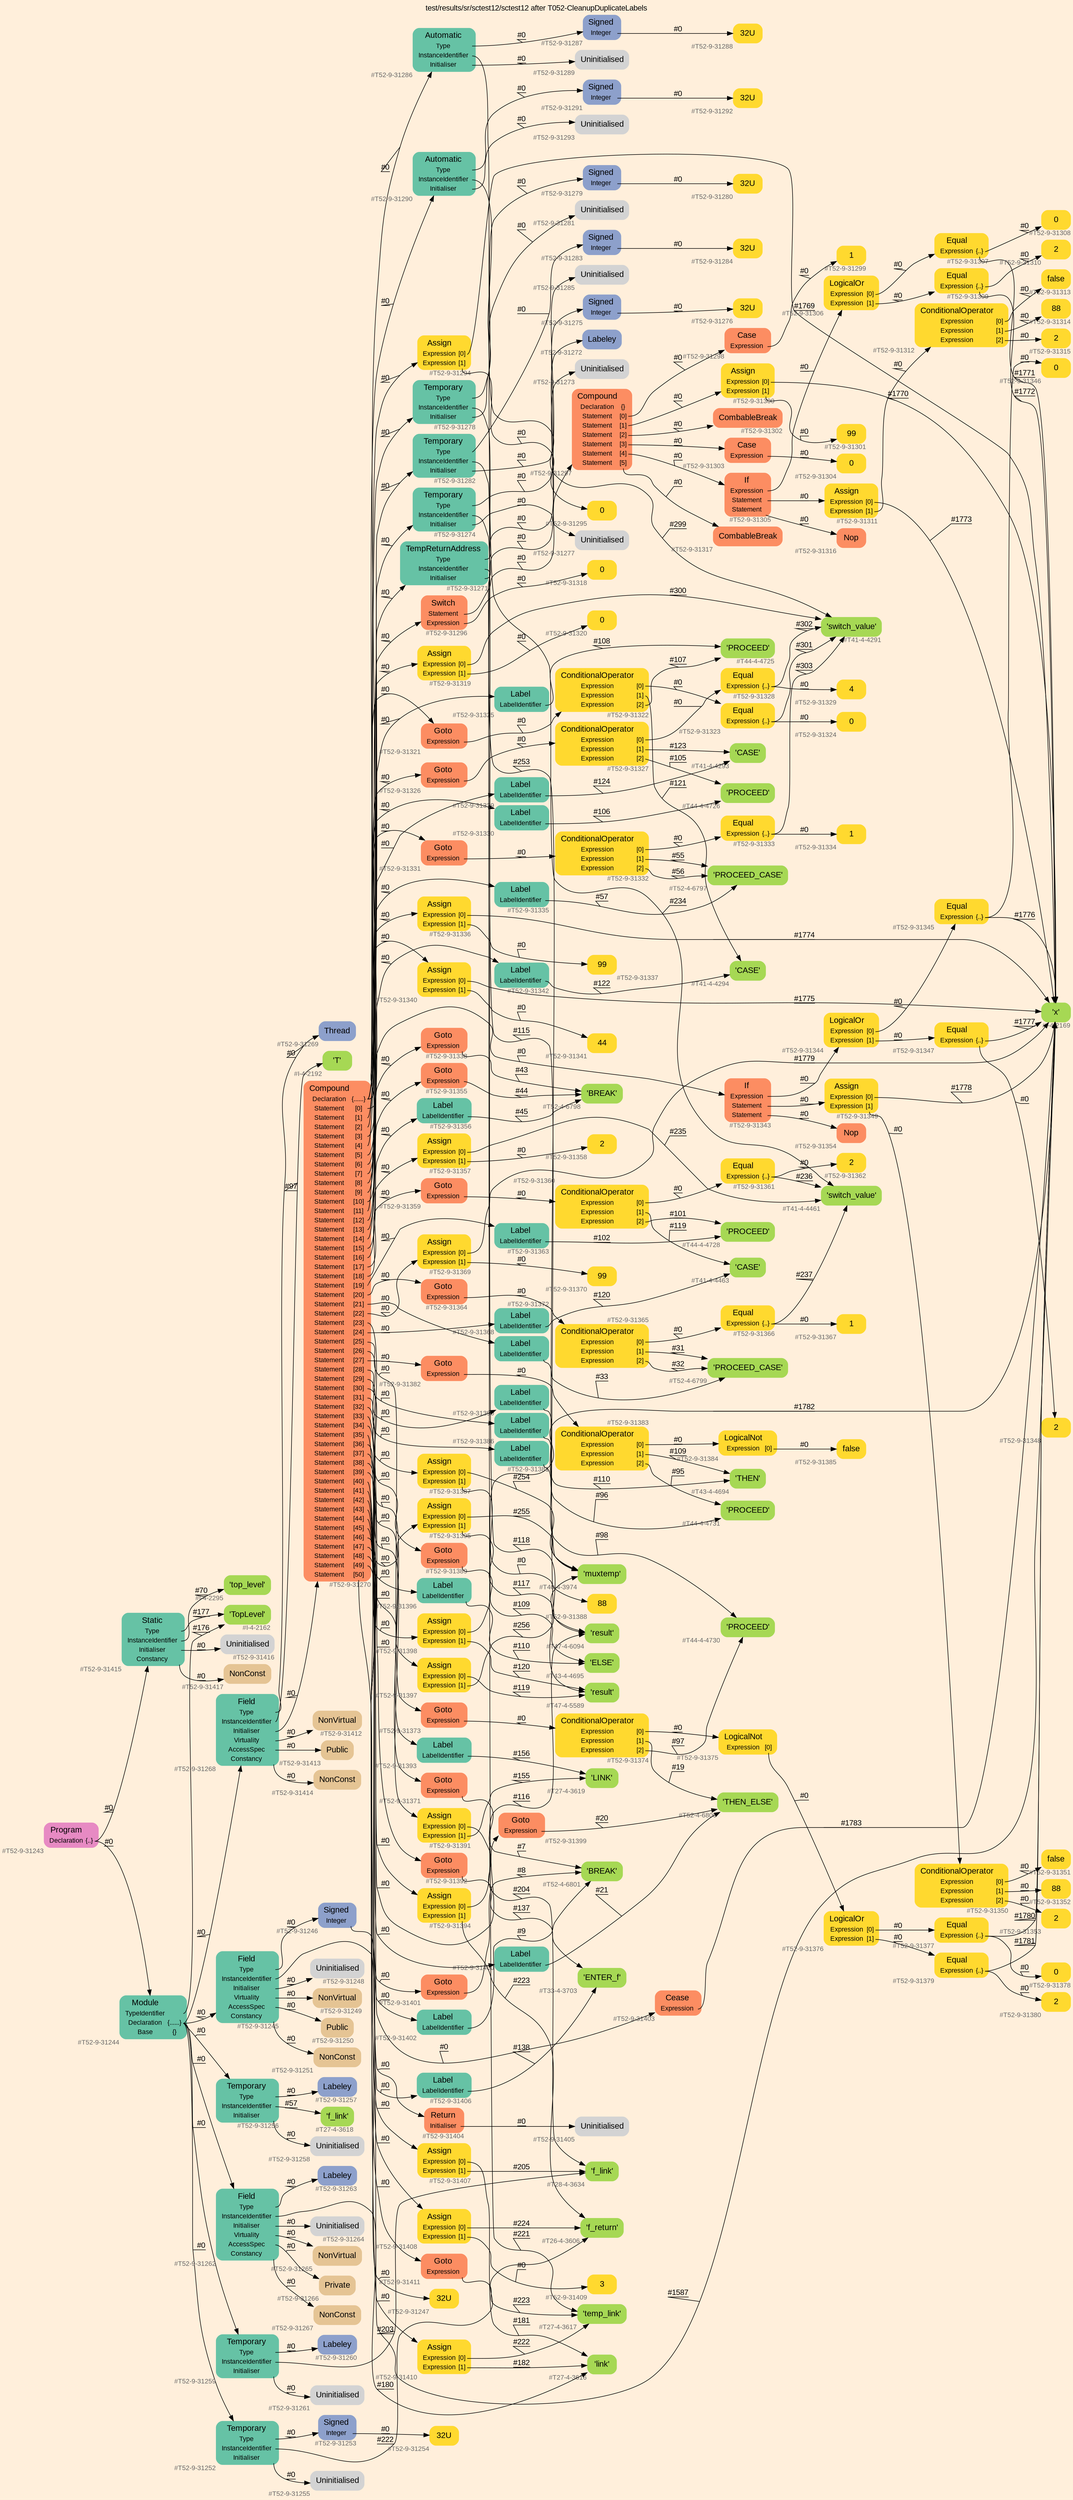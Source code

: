 digraph "test/results/sr/sctest12/sctest12 after T052-CleanupDuplicateLabels" {
label = "test/results/sr/sctest12/sctest12 after T052-CleanupDuplicateLabels"
labelloc = t
graph [
    rankdir = "LR"
    ranksep = 0.3
    bgcolor = antiquewhite1
    color = black
    fontcolor = black
    fontname = "Arial"
];
node [
    fontname = "Arial"
];
edge [
    fontname = "Arial"
];

// -------------------- node figure --------------------
// -------- block #T52-9-31243 ----------
"#T52-9-31243" [
    fillcolor = "/set28/4"
    xlabel = "#T52-9-31243"
    fontsize = "12"
    fontcolor = grey40
    shape = "plaintext"
    label = <<TABLE BORDER="0" CELLBORDER="0" CELLSPACING="0">
     <TR><TD><FONT COLOR="black" POINT-SIZE="15">Program</FONT></TD></TR>
     <TR><TD><FONT COLOR="black" POINT-SIZE="12">Declaration</FONT></TD><TD PORT="port0"><FONT COLOR="black" POINT-SIZE="12">{..}</FONT></TD></TR>
    </TABLE>>
    style = "rounded,filled"
];

// -------- block #T52-9-31244 ----------
"#T52-9-31244" [
    fillcolor = "/set28/1"
    xlabel = "#T52-9-31244"
    fontsize = "12"
    fontcolor = grey40
    shape = "plaintext"
    label = <<TABLE BORDER="0" CELLBORDER="0" CELLSPACING="0">
     <TR><TD><FONT COLOR="black" POINT-SIZE="15">Module</FONT></TD></TR>
     <TR><TD><FONT COLOR="black" POINT-SIZE="12">TypeIdentifier</FONT></TD><TD PORT="port0"></TD></TR>
     <TR><TD><FONT COLOR="black" POINT-SIZE="12">Declaration</FONT></TD><TD PORT="port1"><FONT COLOR="black" POINT-SIZE="12">{......}</FONT></TD></TR>
     <TR><TD><FONT COLOR="black" POINT-SIZE="12">Base</FONT></TD><TD PORT="port2"><FONT COLOR="black" POINT-SIZE="12">{}</FONT></TD></TR>
    </TABLE>>
    style = "rounded,filled"
];

// -------- block #I-4-2162 ----------
"#I-4-2162" [
    fillcolor = "/set28/5"
    xlabel = "#I-4-2162"
    fontsize = "12"
    fontcolor = grey40
    shape = "plaintext"
    label = <<TABLE BORDER="0" CELLBORDER="0" CELLSPACING="0">
     <TR><TD><FONT COLOR="black" POINT-SIZE="15">'TopLevel'</FONT></TD></TR>
    </TABLE>>
    style = "rounded,filled"
];

// -------- block #T52-9-31245 ----------
"#T52-9-31245" [
    fillcolor = "/set28/1"
    xlabel = "#T52-9-31245"
    fontsize = "12"
    fontcolor = grey40
    shape = "plaintext"
    label = <<TABLE BORDER="0" CELLBORDER="0" CELLSPACING="0">
     <TR><TD><FONT COLOR="black" POINT-SIZE="15">Field</FONT></TD></TR>
     <TR><TD><FONT COLOR="black" POINT-SIZE="12">Type</FONT></TD><TD PORT="port0"></TD></TR>
     <TR><TD><FONT COLOR="black" POINT-SIZE="12">InstanceIdentifier</FONT></TD><TD PORT="port1"></TD></TR>
     <TR><TD><FONT COLOR="black" POINT-SIZE="12">Initialiser</FONT></TD><TD PORT="port2"></TD></TR>
     <TR><TD><FONT COLOR="black" POINT-SIZE="12">Virtuality</FONT></TD><TD PORT="port3"></TD></TR>
     <TR><TD><FONT COLOR="black" POINT-SIZE="12">AccessSpec</FONT></TD><TD PORT="port4"></TD></TR>
     <TR><TD><FONT COLOR="black" POINT-SIZE="12">Constancy</FONT></TD><TD PORT="port5"></TD></TR>
    </TABLE>>
    style = "rounded,filled"
];

// -------- block #T52-9-31246 ----------
"#T52-9-31246" [
    fillcolor = "/set28/3"
    xlabel = "#T52-9-31246"
    fontsize = "12"
    fontcolor = grey40
    shape = "plaintext"
    label = <<TABLE BORDER="0" CELLBORDER="0" CELLSPACING="0">
     <TR><TD><FONT COLOR="black" POINT-SIZE="15">Signed</FONT></TD></TR>
     <TR><TD><FONT COLOR="black" POINT-SIZE="12">Integer</FONT></TD><TD PORT="port0"></TD></TR>
    </TABLE>>
    style = "rounded,filled"
];

// -------- block #T52-9-31247 ----------
"#T52-9-31247" [
    fillcolor = "/set28/6"
    xlabel = "#T52-9-31247"
    fontsize = "12"
    fontcolor = grey40
    shape = "plaintext"
    label = <<TABLE BORDER="0" CELLBORDER="0" CELLSPACING="0">
     <TR><TD><FONT COLOR="black" POINT-SIZE="15">32U</FONT></TD></TR>
    </TABLE>>
    style = "rounded,filled"
];

// -------- block #I-4-2169 ----------
"#I-4-2169" [
    fillcolor = "/set28/5"
    xlabel = "#I-4-2169"
    fontsize = "12"
    fontcolor = grey40
    shape = "plaintext"
    label = <<TABLE BORDER="0" CELLBORDER="0" CELLSPACING="0">
     <TR><TD><FONT COLOR="black" POINT-SIZE="15">'x'</FONT></TD></TR>
    </TABLE>>
    style = "rounded,filled"
];

// -------- block #T52-9-31248 ----------
"#T52-9-31248" [
    xlabel = "#T52-9-31248"
    fontsize = "12"
    fontcolor = grey40
    shape = "plaintext"
    label = <<TABLE BORDER="0" CELLBORDER="0" CELLSPACING="0">
     <TR><TD><FONT COLOR="black" POINT-SIZE="15">Uninitialised</FONT></TD></TR>
    </TABLE>>
    style = "rounded,filled"
];

// -------- block #T52-9-31249 ----------
"#T52-9-31249" [
    fillcolor = "/set28/7"
    xlabel = "#T52-9-31249"
    fontsize = "12"
    fontcolor = grey40
    shape = "plaintext"
    label = <<TABLE BORDER="0" CELLBORDER="0" CELLSPACING="0">
     <TR><TD><FONT COLOR="black" POINT-SIZE="15">NonVirtual</FONT></TD></TR>
    </TABLE>>
    style = "rounded,filled"
];

// -------- block #T52-9-31250 ----------
"#T52-9-31250" [
    fillcolor = "/set28/7"
    xlabel = "#T52-9-31250"
    fontsize = "12"
    fontcolor = grey40
    shape = "plaintext"
    label = <<TABLE BORDER="0" CELLBORDER="0" CELLSPACING="0">
     <TR><TD><FONT COLOR="black" POINT-SIZE="15">Public</FONT></TD></TR>
    </TABLE>>
    style = "rounded,filled"
];

// -------- block #T52-9-31251 ----------
"#T52-9-31251" [
    fillcolor = "/set28/7"
    xlabel = "#T52-9-31251"
    fontsize = "12"
    fontcolor = grey40
    shape = "plaintext"
    label = <<TABLE BORDER="0" CELLBORDER="0" CELLSPACING="0">
     <TR><TD><FONT COLOR="black" POINT-SIZE="15">NonConst</FONT></TD></TR>
    </TABLE>>
    style = "rounded,filled"
];

// -------- block #T52-9-31252 ----------
"#T52-9-31252" [
    fillcolor = "/set28/1"
    xlabel = "#T52-9-31252"
    fontsize = "12"
    fontcolor = grey40
    shape = "plaintext"
    label = <<TABLE BORDER="0" CELLBORDER="0" CELLSPACING="0">
     <TR><TD><FONT COLOR="black" POINT-SIZE="15">Temporary</FONT></TD></TR>
     <TR><TD><FONT COLOR="black" POINT-SIZE="12">Type</FONT></TD><TD PORT="port0"></TD></TR>
     <TR><TD><FONT COLOR="black" POINT-SIZE="12">InstanceIdentifier</FONT></TD><TD PORT="port1"></TD></TR>
     <TR><TD><FONT COLOR="black" POINT-SIZE="12">Initialiser</FONT></TD><TD PORT="port2"></TD></TR>
    </TABLE>>
    style = "rounded,filled"
];

// -------- block #T52-9-31253 ----------
"#T52-9-31253" [
    fillcolor = "/set28/3"
    xlabel = "#T52-9-31253"
    fontsize = "12"
    fontcolor = grey40
    shape = "plaintext"
    label = <<TABLE BORDER="0" CELLBORDER="0" CELLSPACING="0">
     <TR><TD><FONT COLOR="black" POINT-SIZE="15">Signed</FONT></TD></TR>
     <TR><TD><FONT COLOR="black" POINT-SIZE="12">Integer</FONT></TD><TD PORT="port0"></TD></TR>
    </TABLE>>
    style = "rounded,filled"
];

// -------- block #T52-9-31254 ----------
"#T52-9-31254" [
    fillcolor = "/set28/6"
    xlabel = "#T52-9-31254"
    fontsize = "12"
    fontcolor = grey40
    shape = "plaintext"
    label = <<TABLE BORDER="0" CELLBORDER="0" CELLSPACING="0">
     <TR><TD><FONT COLOR="black" POINT-SIZE="15">32U</FONT></TD></TR>
    </TABLE>>
    style = "rounded,filled"
];

// -------- block #T26-4-3606 ----------
"#T26-4-3606" [
    fillcolor = "/set28/5"
    xlabel = "#T26-4-3606"
    fontsize = "12"
    fontcolor = grey40
    shape = "plaintext"
    label = <<TABLE BORDER="0" CELLBORDER="0" CELLSPACING="0">
     <TR><TD><FONT COLOR="black" POINT-SIZE="15">'f_return'</FONT></TD></TR>
    </TABLE>>
    style = "rounded,filled"
];

// -------- block #T52-9-31255 ----------
"#T52-9-31255" [
    xlabel = "#T52-9-31255"
    fontsize = "12"
    fontcolor = grey40
    shape = "plaintext"
    label = <<TABLE BORDER="0" CELLBORDER="0" CELLSPACING="0">
     <TR><TD><FONT COLOR="black" POINT-SIZE="15">Uninitialised</FONT></TD></TR>
    </TABLE>>
    style = "rounded,filled"
];

// -------- block #T52-9-31256 ----------
"#T52-9-31256" [
    fillcolor = "/set28/1"
    xlabel = "#T52-9-31256"
    fontsize = "12"
    fontcolor = grey40
    shape = "plaintext"
    label = <<TABLE BORDER="0" CELLBORDER="0" CELLSPACING="0">
     <TR><TD><FONT COLOR="black" POINT-SIZE="15">Temporary</FONT></TD></TR>
     <TR><TD><FONT COLOR="black" POINT-SIZE="12">Type</FONT></TD><TD PORT="port0"></TD></TR>
     <TR><TD><FONT COLOR="black" POINT-SIZE="12">InstanceIdentifier</FONT></TD><TD PORT="port1"></TD></TR>
     <TR><TD><FONT COLOR="black" POINT-SIZE="12">Initialiser</FONT></TD><TD PORT="port2"></TD></TR>
    </TABLE>>
    style = "rounded,filled"
];

// -------- block #T52-9-31257 ----------
"#T52-9-31257" [
    fillcolor = "/set28/3"
    xlabel = "#T52-9-31257"
    fontsize = "12"
    fontcolor = grey40
    shape = "plaintext"
    label = <<TABLE BORDER="0" CELLBORDER="0" CELLSPACING="0">
     <TR><TD><FONT COLOR="black" POINT-SIZE="15">Labeley</FONT></TD></TR>
    </TABLE>>
    style = "rounded,filled"
];

// -------- block #T27-4-3618 ----------
"#T27-4-3618" [
    fillcolor = "/set28/5"
    xlabel = "#T27-4-3618"
    fontsize = "12"
    fontcolor = grey40
    shape = "plaintext"
    label = <<TABLE BORDER="0" CELLBORDER="0" CELLSPACING="0">
     <TR><TD><FONT COLOR="black" POINT-SIZE="15">'f_link'</FONT></TD></TR>
    </TABLE>>
    style = "rounded,filled"
];

// -------- block #T52-9-31258 ----------
"#T52-9-31258" [
    xlabel = "#T52-9-31258"
    fontsize = "12"
    fontcolor = grey40
    shape = "plaintext"
    label = <<TABLE BORDER="0" CELLBORDER="0" CELLSPACING="0">
     <TR><TD><FONT COLOR="black" POINT-SIZE="15">Uninitialised</FONT></TD></TR>
    </TABLE>>
    style = "rounded,filled"
];

// -------- block #T52-9-31259 ----------
"#T52-9-31259" [
    fillcolor = "/set28/1"
    xlabel = "#T52-9-31259"
    fontsize = "12"
    fontcolor = grey40
    shape = "plaintext"
    label = <<TABLE BORDER="0" CELLBORDER="0" CELLSPACING="0">
     <TR><TD><FONT COLOR="black" POINT-SIZE="15">Temporary</FONT></TD></TR>
     <TR><TD><FONT COLOR="black" POINT-SIZE="12">Type</FONT></TD><TD PORT="port0"></TD></TR>
     <TR><TD><FONT COLOR="black" POINT-SIZE="12">InstanceIdentifier</FONT></TD><TD PORT="port1"></TD></TR>
     <TR><TD><FONT COLOR="black" POINT-SIZE="12">Initialiser</FONT></TD><TD PORT="port2"></TD></TR>
    </TABLE>>
    style = "rounded,filled"
];

// -------- block #T52-9-31260 ----------
"#T52-9-31260" [
    fillcolor = "/set28/3"
    xlabel = "#T52-9-31260"
    fontsize = "12"
    fontcolor = grey40
    shape = "plaintext"
    label = <<TABLE BORDER="0" CELLBORDER="0" CELLSPACING="0">
     <TR><TD><FONT COLOR="black" POINT-SIZE="15">Labeley</FONT></TD></TR>
    </TABLE>>
    style = "rounded,filled"
];

// -------- block #T28-4-3634 ----------
"#T28-4-3634" [
    fillcolor = "/set28/5"
    xlabel = "#T28-4-3634"
    fontsize = "12"
    fontcolor = grey40
    shape = "plaintext"
    label = <<TABLE BORDER="0" CELLBORDER="0" CELLSPACING="0">
     <TR><TD><FONT COLOR="black" POINT-SIZE="15">'f_link'</FONT></TD></TR>
    </TABLE>>
    style = "rounded,filled"
];

// -------- block #T52-9-31261 ----------
"#T52-9-31261" [
    xlabel = "#T52-9-31261"
    fontsize = "12"
    fontcolor = grey40
    shape = "plaintext"
    label = <<TABLE BORDER="0" CELLBORDER="0" CELLSPACING="0">
     <TR><TD><FONT COLOR="black" POINT-SIZE="15">Uninitialised</FONT></TD></TR>
    </TABLE>>
    style = "rounded,filled"
];

// -------- block #T52-9-31262 ----------
"#T52-9-31262" [
    fillcolor = "/set28/1"
    xlabel = "#T52-9-31262"
    fontsize = "12"
    fontcolor = grey40
    shape = "plaintext"
    label = <<TABLE BORDER="0" CELLBORDER="0" CELLSPACING="0">
     <TR><TD><FONT COLOR="black" POINT-SIZE="15">Field</FONT></TD></TR>
     <TR><TD><FONT COLOR="black" POINT-SIZE="12">Type</FONT></TD><TD PORT="port0"></TD></TR>
     <TR><TD><FONT COLOR="black" POINT-SIZE="12">InstanceIdentifier</FONT></TD><TD PORT="port1"></TD></TR>
     <TR><TD><FONT COLOR="black" POINT-SIZE="12">Initialiser</FONT></TD><TD PORT="port2"></TD></TR>
     <TR><TD><FONT COLOR="black" POINT-SIZE="12">Virtuality</FONT></TD><TD PORT="port3"></TD></TR>
     <TR><TD><FONT COLOR="black" POINT-SIZE="12">AccessSpec</FONT></TD><TD PORT="port4"></TD></TR>
     <TR><TD><FONT COLOR="black" POINT-SIZE="12">Constancy</FONT></TD><TD PORT="port5"></TD></TR>
    </TABLE>>
    style = "rounded,filled"
];

// -------- block #T52-9-31263 ----------
"#T52-9-31263" [
    fillcolor = "/set28/3"
    xlabel = "#T52-9-31263"
    fontsize = "12"
    fontcolor = grey40
    shape = "plaintext"
    label = <<TABLE BORDER="0" CELLBORDER="0" CELLSPACING="0">
     <TR><TD><FONT COLOR="black" POINT-SIZE="15">Labeley</FONT></TD></TR>
    </TABLE>>
    style = "rounded,filled"
];

// -------- block #T27-4-3616 ----------
"#T27-4-3616" [
    fillcolor = "/set28/5"
    xlabel = "#T27-4-3616"
    fontsize = "12"
    fontcolor = grey40
    shape = "plaintext"
    label = <<TABLE BORDER="0" CELLBORDER="0" CELLSPACING="0">
     <TR><TD><FONT COLOR="black" POINT-SIZE="15">'link'</FONT></TD></TR>
    </TABLE>>
    style = "rounded,filled"
];

// -------- block #T52-9-31264 ----------
"#T52-9-31264" [
    xlabel = "#T52-9-31264"
    fontsize = "12"
    fontcolor = grey40
    shape = "plaintext"
    label = <<TABLE BORDER="0" CELLBORDER="0" CELLSPACING="0">
     <TR><TD><FONT COLOR="black" POINT-SIZE="15">Uninitialised</FONT></TD></TR>
    </TABLE>>
    style = "rounded,filled"
];

// -------- block #T52-9-31265 ----------
"#T52-9-31265" [
    fillcolor = "/set28/7"
    xlabel = "#T52-9-31265"
    fontsize = "12"
    fontcolor = grey40
    shape = "plaintext"
    label = <<TABLE BORDER="0" CELLBORDER="0" CELLSPACING="0">
     <TR><TD><FONT COLOR="black" POINT-SIZE="15">NonVirtual</FONT></TD></TR>
    </TABLE>>
    style = "rounded,filled"
];

// -------- block #T52-9-31266 ----------
"#T52-9-31266" [
    fillcolor = "/set28/7"
    xlabel = "#T52-9-31266"
    fontsize = "12"
    fontcolor = grey40
    shape = "plaintext"
    label = <<TABLE BORDER="0" CELLBORDER="0" CELLSPACING="0">
     <TR><TD><FONT COLOR="black" POINT-SIZE="15">Private</FONT></TD></TR>
    </TABLE>>
    style = "rounded,filled"
];

// -------- block #T52-9-31267 ----------
"#T52-9-31267" [
    fillcolor = "/set28/7"
    xlabel = "#T52-9-31267"
    fontsize = "12"
    fontcolor = grey40
    shape = "plaintext"
    label = <<TABLE BORDER="0" CELLBORDER="0" CELLSPACING="0">
     <TR><TD><FONT COLOR="black" POINT-SIZE="15">NonConst</FONT></TD></TR>
    </TABLE>>
    style = "rounded,filled"
];

// -------- block #T52-9-31268 ----------
"#T52-9-31268" [
    fillcolor = "/set28/1"
    xlabel = "#T52-9-31268"
    fontsize = "12"
    fontcolor = grey40
    shape = "plaintext"
    label = <<TABLE BORDER="0" CELLBORDER="0" CELLSPACING="0">
     <TR><TD><FONT COLOR="black" POINT-SIZE="15">Field</FONT></TD></TR>
     <TR><TD><FONT COLOR="black" POINT-SIZE="12">Type</FONT></TD><TD PORT="port0"></TD></TR>
     <TR><TD><FONT COLOR="black" POINT-SIZE="12">InstanceIdentifier</FONT></TD><TD PORT="port1"></TD></TR>
     <TR><TD><FONT COLOR="black" POINT-SIZE="12">Initialiser</FONT></TD><TD PORT="port2"></TD></TR>
     <TR><TD><FONT COLOR="black" POINT-SIZE="12">Virtuality</FONT></TD><TD PORT="port3"></TD></TR>
     <TR><TD><FONT COLOR="black" POINT-SIZE="12">AccessSpec</FONT></TD><TD PORT="port4"></TD></TR>
     <TR><TD><FONT COLOR="black" POINT-SIZE="12">Constancy</FONT></TD><TD PORT="port5"></TD></TR>
    </TABLE>>
    style = "rounded,filled"
];

// -------- block #T52-9-31269 ----------
"#T52-9-31269" [
    fillcolor = "/set28/3"
    xlabel = "#T52-9-31269"
    fontsize = "12"
    fontcolor = grey40
    shape = "plaintext"
    label = <<TABLE BORDER="0" CELLBORDER="0" CELLSPACING="0">
     <TR><TD><FONT COLOR="black" POINT-SIZE="15">Thread</FONT></TD></TR>
    </TABLE>>
    style = "rounded,filled"
];

// -------- block #I-4-2192 ----------
"#I-4-2192" [
    fillcolor = "/set28/5"
    xlabel = "#I-4-2192"
    fontsize = "12"
    fontcolor = grey40
    shape = "plaintext"
    label = <<TABLE BORDER="0" CELLBORDER="0" CELLSPACING="0">
     <TR><TD><FONT COLOR="black" POINT-SIZE="15">'T'</FONT></TD></TR>
    </TABLE>>
    style = "rounded,filled"
];

// -------- block #T52-9-31270 ----------
"#T52-9-31270" [
    fillcolor = "/set28/2"
    xlabel = "#T52-9-31270"
    fontsize = "12"
    fontcolor = grey40
    shape = "plaintext"
    label = <<TABLE BORDER="0" CELLBORDER="0" CELLSPACING="0">
     <TR><TD><FONT COLOR="black" POINT-SIZE="15">Compound</FONT></TD></TR>
     <TR><TD><FONT COLOR="black" POINT-SIZE="12">Declaration</FONT></TD><TD PORT="port0"><FONT COLOR="black" POINT-SIZE="12">{......}</FONT></TD></TR>
     <TR><TD><FONT COLOR="black" POINT-SIZE="12">Statement</FONT></TD><TD PORT="port1"><FONT COLOR="black" POINT-SIZE="12">[0]</FONT></TD></TR>
     <TR><TD><FONT COLOR="black" POINT-SIZE="12">Statement</FONT></TD><TD PORT="port2"><FONT COLOR="black" POINT-SIZE="12">[1]</FONT></TD></TR>
     <TR><TD><FONT COLOR="black" POINT-SIZE="12">Statement</FONT></TD><TD PORT="port3"><FONT COLOR="black" POINT-SIZE="12">[2]</FONT></TD></TR>
     <TR><TD><FONT COLOR="black" POINT-SIZE="12">Statement</FONT></TD><TD PORT="port4"><FONT COLOR="black" POINT-SIZE="12">[3]</FONT></TD></TR>
     <TR><TD><FONT COLOR="black" POINT-SIZE="12">Statement</FONT></TD><TD PORT="port5"><FONT COLOR="black" POINT-SIZE="12">[4]</FONT></TD></TR>
     <TR><TD><FONT COLOR="black" POINT-SIZE="12">Statement</FONT></TD><TD PORT="port6"><FONT COLOR="black" POINT-SIZE="12">[5]</FONT></TD></TR>
     <TR><TD><FONT COLOR="black" POINT-SIZE="12">Statement</FONT></TD><TD PORT="port7"><FONT COLOR="black" POINT-SIZE="12">[6]</FONT></TD></TR>
     <TR><TD><FONT COLOR="black" POINT-SIZE="12">Statement</FONT></TD><TD PORT="port8"><FONT COLOR="black" POINT-SIZE="12">[7]</FONT></TD></TR>
     <TR><TD><FONT COLOR="black" POINT-SIZE="12">Statement</FONT></TD><TD PORT="port9"><FONT COLOR="black" POINT-SIZE="12">[8]</FONT></TD></TR>
     <TR><TD><FONT COLOR="black" POINT-SIZE="12">Statement</FONT></TD><TD PORT="port10"><FONT COLOR="black" POINT-SIZE="12">[9]</FONT></TD></TR>
     <TR><TD><FONT COLOR="black" POINT-SIZE="12">Statement</FONT></TD><TD PORT="port11"><FONT COLOR="black" POINT-SIZE="12">[10]</FONT></TD></TR>
     <TR><TD><FONT COLOR="black" POINT-SIZE="12">Statement</FONT></TD><TD PORT="port12"><FONT COLOR="black" POINT-SIZE="12">[11]</FONT></TD></TR>
     <TR><TD><FONT COLOR="black" POINT-SIZE="12">Statement</FONT></TD><TD PORT="port13"><FONT COLOR="black" POINT-SIZE="12">[12]</FONT></TD></TR>
     <TR><TD><FONT COLOR="black" POINT-SIZE="12">Statement</FONT></TD><TD PORT="port14"><FONT COLOR="black" POINT-SIZE="12">[13]</FONT></TD></TR>
     <TR><TD><FONT COLOR="black" POINT-SIZE="12">Statement</FONT></TD><TD PORT="port15"><FONT COLOR="black" POINT-SIZE="12">[14]</FONT></TD></TR>
     <TR><TD><FONT COLOR="black" POINT-SIZE="12">Statement</FONT></TD><TD PORT="port16"><FONT COLOR="black" POINT-SIZE="12">[15]</FONT></TD></TR>
     <TR><TD><FONT COLOR="black" POINT-SIZE="12">Statement</FONT></TD><TD PORT="port17"><FONT COLOR="black" POINT-SIZE="12">[16]</FONT></TD></TR>
     <TR><TD><FONT COLOR="black" POINT-SIZE="12">Statement</FONT></TD><TD PORT="port18"><FONT COLOR="black" POINT-SIZE="12">[17]</FONT></TD></TR>
     <TR><TD><FONT COLOR="black" POINT-SIZE="12">Statement</FONT></TD><TD PORT="port19"><FONT COLOR="black" POINT-SIZE="12">[18]</FONT></TD></TR>
     <TR><TD><FONT COLOR="black" POINT-SIZE="12">Statement</FONT></TD><TD PORT="port20"><FONT COLOR="black" POINT-SIZE="12">[19]</FONT></TD></TR>
     <TR><TD><FONT COLOR="black" POINT-SIZE="12">Statement</FONT></TD><TD PORT="port21"><FONT COLOR="black" POINT-SIZE="12">[20]</FONT></TD></TR>
     <TR><TD><FONT COLOR="black" POINT-SIZE="12">Statement</FONT></TD><TD PORT="port22"><FONT COLOR="black" POINT-SIZE="12">[21]</FONT></TD></TR>
     <TR><TD><FONT COLOR="black" POINT-SIZE="12">Statement</FONT></TD><TD PORT="port23"><FONT COLOR="black" POINT-SIZE="12">[22]</FONT></TD></TR>
     <TR><TD><FONT COLOR="black" POINT-SIZE="12">Statement</FONT></TD><TD PORT="port24"><FONT COLOR="black" POINT-SIZE="12">[23]</FONT></TD></TR>
     <TR><TD><FONT COLOR="black" POINT-SIZE="12">Statement</FONT></TD><TD PORT="port25"><FONT COLOR="black" POINT-SIZE="12">[24]</FONT></TD></TR>
     <TR><TD><FONT COLOR="black" POINT-SIZE="12">Statement</FONT></TD><TD PORT="port26"><FONT COLOR="black" POINT-SIZE="12">[25]</FONT></TD></TR>
     <TR><TD><FONT COLOR="black" POINT-SIZE="12">Statement</FONT></TD><TD PORT="port27"><FONT COLOR="black" POINT-SIZE="12">[26]</FONT></TD></TR>
     <TR><TD><FONT COLOR="black" POINT-SIZE="12">Statement</FONT></TD><TD PORT="port28"><FONT COLOR="black" POINT-SIZE="12">[27]</FONT></TD></TR>
     <TR><TD><FONT COLOR="black" POINT-SIZE="12">Statement</FONT></TD><TD PORT="port29"><FONT COLOR="black" POINT-SIZE="12">[28]</FONT></TD></TR>
     <TR><TD><FONT COLOR="black" POINT-SIZE="12">Statement</FONT></TD><TD PORT="port30"><FONT COLOR="black" POINT-SIZE="12">[29]</FONT></TD></TR>
     <TR><TD><FONT COLOR="black" POINT-SIZE="12">Statement</FONT></TD><TD PORT="port31"><FONT COLOR="black" POINT-SIZE="12">[30]</FONT></TD></TR>
     <TR><TD><FONT COLOR="black" POINT-SIZE="12">Statement</FONT></TD><TD PORT="port32"><FONT COLOR="black" POINT-SIZE="12">[31]</FONT></TD></TR>
     <TR><TD><FONT COLOR="black" POINT-SIZE="12">Statement</FONT></TD><TD PORT="port33"><FONT COLOR="black" POINT-SIZE="12">[32]</FONT></TD></TR>
     <TR><TD><FONT COLOR="black" POINT-SIZE="12">Statement</FONT></TD><TD PORT="port34"><FONT COLOR="black" POINT-SIZE="12">[33]</FONT></TD></TR>
     <TR><TD><FONT COLOR="black" POINT-SIZE="12">Statement</FONT></TD><TD PORT="port35"><FONT COLOR="black" POINT-SIZE="12">[34]</FONT></TD></TR>
     <TR><TD><FONT COLOR="black" POINT-SIZE="12">Statement</FONT></TD><TD PORT="port36"><FONT COLOR="black" POINT-SIZE="12">[35]</FONT></TD></TR>
     <TR><TD><FONT COLOR="black" POINT-SIZE="12">Statement</FONT></TD><TD PORT="port37"><FONT COLOR="black" POINT-SIZE="12">[36]</FONT></TD></TR>
     <TR><TD><FONT COLOR="black" POINT-SIZE="12">Statement</FONT></TD><TD PORT="port38"><FONT COLOR="black" POINT-SIZE="12">[37]</FONT></TD></TR>
     <TR><TD><FONT COLOR="black" POINT-SIZE="12">Statement</FONT></TD><TD PORT="port39"><FONT COLOR="black" POINT-SIZE="12">[38]</FONT></TD></TR>
     <TR><TD><FONT COLOR="black" POINT-SIZE="12">Statement</FONT></TD><TD PORT="port40"><FONT COLOR="black" POINT-SIZE="12">[39]</FONT></TD></TR>
     <TR><TD><FONT COLOR="black" POINT-SIZE="12">Statement</FONT></TD><TD PORT="port41"><FONT COLOR="black" POINT-SIZE="12">[40]</FONT></TD></TR>
     <TR><TD><FONT COLOR="black" POINT-SIZE="12">Statement</FONT></TD><TD PORT="port42"><FONT COLOR="black" POINT-SIZE="12">[41]</FONT></TD></TR>
     <TR><TD><FONT COLOR="black" POINT-SIZE="12">Statement</FONT></TD><TD PORT="port43"><FONT COLOR="black" POINT-SIZE="12">[42]</FONT></TD></TR>
     <TR><TD><FONT COLOR="black" POINT-SIZE="12">Statement</FONT></TD><TD PORT="port44"><FONT COLOR="black" POINT-SIZE="12">[43]</FONT></TD></TR>
     <TR><TD><FONT COLOR="black" POINT-SIZE="12">Statement</FONT></TD><TD PORT="port45"><FONT COLOR="black" POINT-SIZE="12">[44]</FONT></TD></TR>
     <TR><TD><FONT COLOR="black" POINT-SIZE="12">Statement</FONT></TD><TD PORT="port46"><FONT COLOR="black" POINT-SIZE="12">[45]</FONT></TD></TR>
     <TR><TD><FONT COLOR="black" POINT-SIZE="12">Statement</FONT></TD><TD PORT="port47"><FONT COLOR="black" POINT-SIZE="12">[46]</FONT></TD></TR>
     <TR><TD><FONT COLOR="black" POINT-SIZE="12">Statement</FONT></TD><TD PORT="port48"><FONT COLOR="black" POINT-SIZE="12">[47]</FONT></TD></TR>
     <TR><TD><FONT COLOR="black" POINT-SIZE="12">Statement</FONT></TD><TD PORT="port49"><FONT COLOR="black" POINT-SIZE="12">[48]</FONT></TD></TR>
     <TR><TD><FONT COLOR="black" POINT-SIZE="12">Statement</FONT></TD><TD PORT="port50"><FONT COLOR="black" POINT-SIZE="12">[49]</FONT></TD></TR>
     <TR><TD><FONT COLOR="black" POINT-SIZE="12">Statement</FONT></TD><TD PORT="port51"><FONT COLOR="black" POINT-SIZE="12">[50]</FONT></TD></TR>
    </TABLE>>
    style = "rounded,filled"
];

// -------- block #T52-9-31271 ----------
"#T52-9-31271" [
    fillcolor = "/set28/1"
    xlabel = "#T52-9-31271"
    fontsize = "12"
    fontcolor = grey40
    shape = "plaintext"
    label = <<TABLE BORDER="0" CELLBORDER="0" CELLSPACING="0">
     <TR><TD><FONT COLOR="black" POINT-SIZE="15">TempReturnAddress</FONT></TD></TR>
     <TR><TD><FONT COLOR="black" POINT-SIZE="12">Type</FONT></TD><TD PORT="port0"></TD></TR>
     <TR><TD><FONT COLOR="black" POINT-SIZE="12">InstanceIdentifier</FONT></TD><TD PORT="port1"></TD></TR>
     <TR><TD><FONT COLOR="black" POINT-SIZE="12">Initialiser</FONT></TD><TD PORT="port2"></TD></TR>
    </TABLE>>
    style = "rounded,filled"
];

// -------- block #T52-9-31272 ----------
"#T52-9-31272" [
    fillcolor = "/set28/3"
    xlabel = "#T52-9-31272"
    fontsize = "12"
    fontcolor = grey40
    shape = "plaintext"
    label = <<TABLE BORDER="0" CELLBORDER="0" CELLSPACING="0">
     <TR><TD><FONT COLOR="black" POINT-SIZE="15">Labeley</FONT></TD></TR>
    </TABLE>>
    style = "rounded,filled"
];

// -------- block #T27-4-3617 ----------
"#T27-4-3617" [
    fillcolor = "/set28/5"
    xlabel = "#T27-4-3617"
    fontsize = "12"
    fontcolor = grey40
    shape = "plaintext"
    label = <<TABLE BORDER="0" CELLBORDER="0" CELLSPACING="0">
     <TR><TD><FONT COLOR="black" POINT-SIZE="15">'temp_link'</FONT></TD></TR>
    </TABLE>>
    style = "rounded,filled"
];

// -------- block #T52-9-31273 ----------
"#T52-9-31273" [
    xlabel = "#T52-9-31273"
    fontsize = "12"
    fontcolor = grey40
    shape = "plaintext"
    label = <<TABLE BORDER="0" CELLBORDER="0" CELLSPACING="0">
     <TR><TD><FONT COLOR="black" POINT-SIZE="15">Uninitialised</FONT></TD></TR>
    </TABLE>>
    style = "rounded,filled"
];

// -------- block #T52-9-31274 ----------
"#T52-9-31274" [
    fillcolor = "/set28/1"
    xlabel = "#T52-9-31274"
    fontsize = "12"
    fontcolor = grey40
    shape = "plaintext"
    label = <<TABLE BORDER="0" CELLBORDER="0" CELLSPACING="0">
     <TR><TD><FONT COLOR="black" POINT-SIZE="15">Temporary</FONT></TD></TR>
     <TR><TD><FONT COLOR="black" POINT-SIZE="12">Type</FONT></TD><TD PORT="port0"></TD></TR>
     <TR><TD><FONT COLOR="black" POINT-SIZE="12">InstanceIdentifier</FONT></TD><TD PORT="port1"></TD></TR>
     <TR><TD><FONT COLOR="black" POINT-SIZE="12">Initialiser</FONT></TD><TD PORT="port2"></TD></TR>
    </TABLE>>
    style = "rounded,filled"
];

// -------- block #T52-9-31275 ----------
"#T52-9-31275" [
    fillcolor = "/set28/3"
    xlabel = "#T52-9-31275"
    fontsize = "12"
    fontcolor = grey40
    shape = "plaintext"
    label = <<TABLE BORDER="0" CELLBORDER="0" CELLSPACING="0">
     <TR><TD><FONT COLOR="black" POINT-SIZE="15">Signed</FONT></TD></TR>
     <TR><TD><FONT COLOR="black" POINT-SIZE="12">Integer</FONT></TD><TD PORT="port0"></TD></TR>
    </TABLE>>
    style = "rounded,filled"
];

// -------- block #T52-9-31276 ----------
"#T52-9-31276" [
    fillcolor = "/set28/6"
    xlabel = "#T52-9-31276"
    fontsize = "12"
    fontcolor = grey40
    shape = "plaintext"
    label = <<TABLE BORDER="0" CELLBORDER="0" CELLSPACING="0">
     <TR><TD><FONT COLOR="black" POINT-SIZE="15">32U</FONT></TD></TR>
    </TABLE>>
    style = "rounded,filled"
];

// -------- block #T47-4-6094 ----------
"#T47-4-6094" [
    fillcolor = "/set28/5"
    xlabel = "#T47-4-6094"
    fontsize = "12"
    fontcolor = grey40
    shape = "plaintext"
    label = <<TABLE BORDER="0" CELLBORDER="0" CELLSPACING="0">
     <TR><TD><FONT COLOR="black" POINT-SIZE="15">'result'</FONT></TD></TR>
    </TABLE>>
    style = "rounded,filled"
];

// -------- block #T52-9-31277 ----------
"#T52-9-31277" [
    xlabel = "#T52-9-31277"
    fontsize = "12"
    fontcolor = grey40
    shape = "plaintext"
    label = <<TABLE BORDER="0" CELLBORDER="0" CELLSPACING="0">
     <TR><TD><FONT COLOR="black" POINT-SIZE="15">Uninitialised</FONT></TD></TR>
    </TABLE>>
    style = "rounded,filled"
];

// -------- block #T52-9-31278 ----------
"#T52-9-31278" [
    fillcolor = "/set28/1"
    xlabel = "#T52-9-31278"
    fontsize = "12"
    fontcolor = grey40
    shape = "plaintext"
    label = <<TABLE BORDER="0" CELLBORDER="0" CELLSPACING="0">
     <TR><TD><FONT COLOR="black" POINT-SIZE="15">Temporary</FONT></TD></TR>
     <TR><TD><FONT COLOR="black" POINT-SIZE="12">Type</FONT></TD><TD PORT="port0"></TD></TR>
     <TR><TD><FONT COLOR="black" POINT-SIZE="12">InstanceIdentifier</FONT></TD><TD PORT="port1"></TD></TR>
     <TR><TD><FONT COLOR="black" POINT-SIZE="12">Initialiser</FONT></TD><TD PORT="port2"></TD></TR>
    </TABLE>>
    style = "rounded,filled"
];

// -------- block #T52-9-31279 ----------
"#T52-9-31279" [
    fillcolor = "/set28/3"
    xlabel = "#T52-9-31279"
    fontsize = "12"
    fontcolor = grey40
    shape = "plaintext"
    label = <<TABLE BORDER="0" CELLBORDER="0" CELLSPACING="0">
     <TR><TD><FONT COLOR="black" POINT-SIZE="15">Signed</FONT></TD></TR>
     <TR><TD><FONT COLOR="black" POINT-SIZE="12">Integer</FONT></TD><TD PORT="port0"></TD></TR>
    </TABLE>>
    style = "rounded,filled"
];

// -------- block #T52-9-31280 ----------
"#T52-9-31280" [
    fillcolor = "/set28/6"
    xlabel = "#T52-9-31280"
    fontsize = "12"
    fontcolor = grey40
    shape = "plaintext"
    label = <<TABLE BORDER="0" CELLBORDER="0" CELLSPACING="0">
     <TR><TD><FONT COLOR="black" POINT-SIZE="15">32U</FONT></TD></TR>
    </TABLE>>
    style = "rounded,filled"
];

// -------- block #T40-4-3974 ----------
"#T40-4-3974" [
    fillcolor = "/set28/5"
    xlabel = "#T40-4-3974"
    fontsize = "12"
    fontcolor = grey40
    shape = "plaintext"
    label = <<TABLE BORDER="0" CELLBORDER="0" CELLSPACING="0">
     <TR><TD><FONT COLOR="black" POINT-SIZE="15">'muxtemp'</FONT></TD></TR>
    </TABLE>>
    style = "rounded,filled"
];

// -------- block #T52-9-31281 ----------
"#T52-9-31281" [
    xlabel = "#T52-9-31281"
    fontsize = "12"
    fontcolor = grey40
    shape = "plaintext"
    label = <<TABLE BORDER="0" CELLBORDER="0" CELLSPACING="0">
     <TR><TD><FONT COLOR="black" POINT-SIZE="15">Uninitialised</FONT></TD></TR>
    </TABLE>>
    style = "rounded,filled"
];

// -------- block #T52-9-31282 ----------
"#T52-9-31282" [
    fillcolor = "/set28/1"
    xlabel = "#T52-9-31282"
    fontsize = "12"
    fontcolor = grey40
    shape = "plaintext"
    label = <<TABLE BORDER="0" CELLBORDER="0" CELLSPACING="0">
     <TR><TD><FONT COLOR="black" POINT-SIZE="15">Temporary</FONT></TD></TR>
     <TR><TD><FONT COLOR="black" POINT-SIZE="12">Type</FONT></TD><TD PORT="port0"></TD></TR>
     <TR><TD><FONT COLOR="black" POINT-SIZE="12">InstanceIdentifier</FONT></TD><TD PORT="port1"></TD></TR>
     <TR><TD><FONT COLOR="black" POINT-SIZE="12">Initialiser</FONT></TD><TD PORT="port2"></TD></TR>
    </TABLE>>
    style = "rounded,filled"
];

// -------- block #T52-9-31283 ----------
"#T52-9-31283" [
    fillcolor = "/set28/3"
    xlabel = "#T52-9-31283"
    fontsize = "12"
    fontcolor = grey40
    shape = "plaintext"
    label = <<TABLE BORDER="0" CELLBORDER="0" CELLSPACING="0">
     <TR><TD><FONT COLOR="black" POINT-SIZE="15">Signed</FONT></TD></TR>
     <TR><TD><FONT COLOR="black" POINT-SIZE="12">Integer</FONT></TD><TD PORT="port0"></TD></TR>
    </TABLE>>
    style = "rounded,filled"
];

// -------- block #T52-9-31284 ----------
"#T52-9-31284" [
    fillcolor = "/set28/6"
    xlabel = "#T52-9-31284"
    fontsize = "12"
    fontcolor = grey40
    shape = "plaintext"
    label = <<TABLE BORDER="0" CELLBORDER="0" CELLSPACING="0">
     <TR><TD><FONT COLOR="black" POINT-SIZE="15">32U</FONT></TD></TR>
    </TABLE>>
    style = "rounded,filled"
];

// -------- block #T47-4-5589 ----------
"#T47-4-5589" [
    fillcolor = "/set28/5"
    xlabel = "#T47-4-5589"
    fontsize = "12"
    fontcolor = grey40
    shape = "plaintext"
    label = <<TABLE BORDER="0" CELLBORDER="0" CELLSPACING="0">
     <TR><TD><FONT COLOR="black" POINT-SIZE="15">'result'</FONT></TD></TR>
    </TABLE>>
    style = "rounded,filled"
];

// -------- block #T52-9-31285 ----------
"#T52-9-31285" [
    xlabel = "#T52-9-31285"
    fontsize = "12"
    fontcolor = grey40
    shape = "plaintext"
    label = <<TABLE BORDER="0" CELLBORDER="0" CELLSPACING="0">
     <TR><TD><FONT COLOR="black" POINT-SIZE="15">Uninitialised</FONT></TD></TR>
    </TABLE>>
    style = "rounded,filled"
];

// -------- block #T52-9-31286 ----------
"#T52-9-31286" [
    fillcolor = "/set28/1"
    xlabel = "#T52-9-31286"
    fontsize = "12"
    fontcolor = grey40
    shape = "plaintext"
    label = <<TABLE BORDER="0" CELLBORDER="0" CELLSPACING="0">
     <TR><TD><FONT COLOR="black" POINT-SIZE="15">Automatic</FONT></TD></TR>
     <TR><TD><FONT COLOR="black" POINT-SIZE="12">Type</FONT></TD><TD PORT="port0"></TD></TR>
     <TR><TD><FONT COLOR="black" POINT-SIZE="12">InstanceIdentifier</FONT></TD><TD PORT="port1"></TD></TR>
     <TR><TD><FONT COLOR="black" POINT-SIZE="12">Initialiser</FONT></TD><TD PORT="port2"></TD></TR>
    </TABLE>>
    style = "rounded,filled"
];

// -------- block #T52-9-31287 ----------
"#T52-9-31287" [
    fillcolor = "/set28/3"
    xlabel = "#T52-9-31287"
    fontsize = "12"
    fontcolor = grey40
    shape = "plaintext"
    label = <<TABLE BORDER="0" CELLBORDER="0" CELLSPACING="0">
     <TR><TD><FONT COLOR="black" POINT-SIZE="15">Signed</FONT></TD></TR>
     <TR><TD><FONT COLOR="black" POINT-SIZE="12">Integer</FONT></TD><TD PORT="port0"></TD></TR>
    </TABLE>>
    style = "rounded,filled"
];

// -------- block #T52-9-31288 ----------
"#T52-9-31288" [
    fillcolor = "/set28/6"
    xlabel = "#T52-9-31288"
    fontsize = "12"
    fontcolor = grey40
    shape = "plaintext"
    label = <<TABLE BORDER="0" CELLBORDER="0" CELLSPACING="0">
     <TR><TD><FONT COLOR="black" POINT-SIZE="15">32U</FONT></TD></TR>
    </TABLE>>
    style = "rounded,filled"
];

// -------- block #T41-4-4461 ----------
"#T41-4-4461" [
    fillcolor = "/set28/5"
    xlabel = "#T41-4-4461"
    fontsize = "12"
    fontcolor = grey40
    shape = "plaintext"
    label = <<TABLE BORDER="0" CELLBORDER="0" CELLSPACING="0">
     <TR><TD><FONT COLOR="black" POINT-SIZE="15">'switch_value'</FONT></TD></TR>
    </TABLE>>
    style = "rounded,filled"
];

// -------- block #T52-9-31289 ----------
"#T52-9-31289" [
    xlabel = "#T52-9-31289"
    fontsize = "12"
    fontcolor = grey40
    shape = "plaintext"
    label = <<TABLE BORDER="0" CELLBORDER="0" CELLSPACING="0">
     <TR><TD><FONT COLOR="black" POINT-SIZE="15">Uninitialised</FONT></TD></TR>
    </TABLE>>
    style = "rounded,filled"
];

// -------- block #T52-9-31290 ----------
"#T52-9-31290" [
    fillcolor = "/set28/1"
    xlabel = "#T52-9-31290"
    fontsize = "12"
    fontcolor = grey40
    shape = "plaintext"
    label = <<TABLE BORDER="0" CELLBORDER="0" CELLSPACING="0">
     <TR><TD><FONT COLOR="black" POINT-SIZE="15">Automatic</FONT></TD></TR>
     <TR><TD><FONT COLOR="black" POINT-SIZE="12">Type</FONT></TD><TD PORT="port0"></TD></TR>
     <TR><TD><FONT COLOR="black" POINT-SIZE="12">InstanceIdentifier</FONT></TD><TD PORT="port1"></TD></TR>
     <TR><TD><FONT COLOR="black" POINT-SIZE="12">Initialiser</FONT></TD><TD PORT="port2"></TD></TR>
    </TABLE>>
    style = "rounded,filled"
];

// -------- block #T52-9-31291 ----------
"#T52-9-31291" [
    fillcolor = "/set28/3"
    xlabel = "#T52-9-31291"
    fontsize = "12"
    fontcolor = grey40
    shape = "plaintext"
    label = <<TABLE BORDER="0" CELLBORDER="0" CELLSPACING="0">
     <TR><TD><FONT COLOR="black" POINT-SIZE="15">Signed</FONT></TD></TR>
     <TR><TD><FONT COLOR="black" POINT-SIZE="12">Integer</FONT></TD><TD PORT="port0"></TD></TR>
    </TABLE>>
    style = "rounded,filled"
];

// -------- block #T52-9-31292 ----------
"#T52-9-31292" [
    fillcolor = "/set28/6"
    xlabel = "#T52-9-31292"
    fontsize = "12"
    fontcolor = grey40
    shape = "plaintext"
    label = <<TABLE BORDER="0" CELLBORDER="0" CELLSPACING="0">
     <TR><TD><FONT COLOR="black" POINT-SIZE="15">32U</FONT></TD></TR>
    </TABLE>>
    style = "rounded,filled"
];

// -------- block #T41-4-4291 ----------
"#T41-4-4291" [
    fillcolor = "/set28/5"
    xlabel = "#T41-4-4291"
    fontsize = "12"
    fontcolor = grey40
    shape = "plaintext"
    label = <<TABLE BORDER="0" CELLBORDER="0" CELLSPACING="0">
     <TR><TD><FONT COLOR="black" POINT-SIZE="15">'switch_value'</FONT></TD></TR>
    </TABLE>>
    style = "rounded,filled"
];

// -------- block #T52-9-31293 ----------
"#T52-9-31293" [
    xlabel = "#T52-9-31293"
    fontsize = "12"
    fontcolor = grey40
    shape = "plaintext"
    label = <<TABLE BORDER="0" CELLBORDER="0" CELLSPACING="0">
     <TR><TD><FONT COLOR="black" POINT-SIZE="15">Uninitialised</FONT></TD></TR>
    </TABLE>>
    style = "rounded,filled"
];

// -------- block #T52-9-31294 ----------
"#T52-9-31294" [
    fillcolor = "/set28/6"
    xlabel = "#T52-9-31294"
    fontsize = "12"
    fontcolor = grey40
    shape = "plaintext"
    label = <<TABLE BORDER="0" CELLBORDER="0" CELLSPACING="0">
     <TR><TD><FONT COLOR="black" POINT-SIZE="15">Assign</FONT></TD></TR>
     <TR><TD><FONT COLOR="black" POINT-SIZE="12">Expression</FONT></TD><TD PORT="port0"><FONT COLOR="black" POINT-SIZE="12">[0]</FONT></TD></TR>
     <TR><TD><FONT COLOR="black" POINT-SIZE="12">Expression</FONT></TD><TD PORT="port1"><FONT COLOR="black" POINT-SIZE="12">[1]</FONT></TD></TR>
    </TABLE>>
    style = "rounded,filled"
];

// -------- block #T52-9-31295 ----------
"#T52-9-31295" [
    fillcolor = "/set28/6"
    xlabel = "#T52-9-31295"
    fontsize = "12"
    fontcolor = grey40
    shape = "plaintext"
    label = <<TABLE BORDER="0" CELLBORDER="0" CELLSPACING="0">
     <TR><TD><FONT COLOR="black" POINT-SIZE="15">0</FONT></TD></TR>
    </TABLE>>
    style = "rounded,filled"
];

// -------- block #T52-9-31296 ----------
"#T52-9-31296" [
    fillcolor = "/set28/2"
    xlabel = "#T52-9-31296"
    fontsize = "12"
    fontcolor = grey40
    shape = "plaintext"
    label = <<TABLE BORDER="0" CELLBORDER="0" CELLSPACING="0">
     <TR><TD><FONT COLOR="black" POINT-SIZE="15">Switch</FONT></TD></TR>
     <TR><TD><FONT COLOR="black" POINT-SIZE="12">Statement</FONT></TD><TD PORT="port0"></TD></TR>
     <TR><TD><FONT COLOR="black" POINT-SIZE="12">Expression</FONT></TD><TD PORT="port1"></TD></TR>
    </TABLE>>
    style = "rounded,filled"
];

// -------- block #T52-9-31297 ----------
"#T52-9-31297" [
    fillcolor = "/set28/2"
    xlabel = "#T52-9-31297"
    fontsize = "12"
    fontcolor = grey40
    shape = "plaintext"
    label = <<TABLE BORDER="0" CELLBORDER="0" CELLSPACING="0">
     <TR><TD><FONT COLOR="black" POINT-SIZE="15">Compound</FONT></TD></TR>
     <TR><TD><FONT COLOR="black" POINT-SIZE="12">Declaration</FONT></TD><TD PORT="port0"><FONT COLOR="black" POINT-SIZE="12">{}</FONT></TD></TR>
     <TR><TD><FONT COLOR="black" POINT-SIZE="12">Statement</FONT></TD><TD PORT="port1"><FONT COLOR="black" POINT-SIZE="12">[0]</FONT></TD></TR>
     <TR><TD><FONT COLOR="black" POINT-SIZE="12">Statement</FONT></TD><TD PORT="port2"><FONT COLOR="black" POINT-SIZE="12">[1]</FONT></TD></TR>
     <TR><TD><FONT COLOR="black" POINT-SIZE="12">Statement</FONT></TD><TD PORT="port3"><FONT COLOR="black" POINT-SIZE="12">[2]</FONT></TD></TR>
     <TR><TD><FONT COLOR="black" POINT-SIZE="12">Statement</FONT></TD><TD PORT="port4"><FONT COLOR="black" POINT-SIZE="12">[3]</FONT></TD></TR>
     <TR><TD><FONT COLOR="black" POINT-SIZE="12">Statement</FONT></TD><TD PORT="port5"><FONT COLOR="black" POINT-SIZE="12">[4]</FONT></TD></TR>
     <TR><TD><FONT COLOR="black" POINT-SIZE="12">Statement</FONT></TD><TD PORT="port6"><FONT COLOR="black" POINT-SIZE="12">[5]</FONT></TD></TR>
    </TABLE>>
    style = "rounded,filled"
];

// -------- block #T52-9-31298 ----------
"#T52-9-31298" [
    fillcolor = "/set28/2"
    xlabel = "#T52-9-31298"
    fontsize = "12"
    fontcolor = grey40
    shape = "plaintext"
    label = <<TABLE BORDER="0" CELLBORDER="0" CELLSPACING="0">
     <TR><TD><FONT COLOR="black" POINT-SIZE="15">Case</FONT></TD></TR>
     <TR><TD><FONT COLOR="black" POINT-SIZE="12">Expression</FONT></TD><TD PORT="port0"></TD></TR>
    </TABLE>>
    style = "rounded,filled"
];

// -------- block #T52-9-31299 ----------
"#T52-9-31299" [
    fillcolor = "/set28/6"
    xlabel = "#T52-9-31299"
    fontsize = "12"
    fontcolor = grey40
    shape = "plaintext"
    label = <<TABLE BORDER="0" CELLBORDER="0" CELLSPACING="0">
     <TR><TD><FONT COLOR="black" POINT-SIZE="15">1</FONT></TD></TR>
    </TABLE>>
    style = "rounded,filled"
];

// -------- block #T52-9-31300 ----------
"#T52-9-31300" [
    fillcolor = "/set28/6"
    xlabel = "#T52-9-31300"
    fontsize = "12"
    fontcolor = grey40
    shape = "plaintext"
    label = <<TABLE BORDER="0" CELLBORDER="0" CELLSPACING="0">
     <TR><TD><FONT COLOR="black" POINT-SIZE="15">Assign</FONT></TD></TR>
     <TR><TD><FONT COLOR="black" POINT-SIZE="12">Expression</FONT></TD><TD PORT="port0"><FONT COLOR="black" POINT-SIZE="12">[0]</FONT></TD></TR>
     <TR><TD><FONT COLOR="black" POINT-SIZE="12">Expression</FONT></TD><TD PORT="port1"><FONT COLOR="black" POINT-SIZE="12">[1]</FONT></TD></TR>
    </TABLE>>
    style = "rounded,filled"
];

// -------- block #T52-9-31301 ----------
"#T52-9-31301" [
    fillcolor = "/set28/6"
    xlabel = "#T52-9-31301"
    fontsize = "12"
    fontcolor = grey40
    shape = "plaintext"
    label = <<TABLE BORDER="0" CELLBORDER="0" CELLSPACING="0">
     <TR><TD><FONT COLOR="black" POINT-SIZE="15">99</FONT></TD></TR>
    </TABLE>>
    style = "rounded,filled"
];

// -------- block #T52-9-31302 ----------
"#T52-9-31302" [
    fillcolor = "/set28/2"
    xlabel = "#T52-9-31302"
    fontsize = "12"
    fontcolor = grey40
    shape = "plaintext"
    label = <<TABLE BORDER="0" CELLBORDER="0" CELLSPACING="0">
     <TR><TD><FONT COLOR="black" POINT-SIZE="15">CombableBreak</FONT></TD></TR>
    </TABLE>>
    style = "rounded,filled"
];

// -------- block #T52-9-31303 ----------
"#T52-9-31303" [
    fillcolor = "/set28/2"
    xlabel = "#T52-9-31303"
    fontsize = "12"
    fontcolor = grey40
    shape = "plaintext"
    label = <<TABLE BORDER="0" CELLBORDER="0" CELLSPACING="0">
     <TR><TD><FONT COLOR="black" POINT-SIZE="15">Case</FONT></TD></TR>
     <TR><TD><FONT COLOR="black" POINT-SIZE="12">Expression</FONT></TD><TD PORT="port0"></TD></TR>
    </TABLE>>
    style = "rounded,filled"
];

// -------- block #T52-9-31304 ----------
"#T52-9-31304" [
    fillcolor = "/set28/6"
    xlabel = "#T52-9-31304"
    fontsize = "12"
    fontcolor = grey40
    shape = "plaintext"
    label = <<TABLE BORDER="0" CELLBORDER="0" CELLSPACING="0">
     <TR><TD><FONT COLOR="black" POINT-SIZE="15">0</FONT></TD></TR>
    </TABLE>>
    style = "rounded,filled"
];

// -------- block #T52-9-31305 ----------
"#T52-9-31305" [
    fillcolor = "/set28/2"
    xlabel = "#T52-9-31305"
    fontsize = "12"
    fontcolor = grey40
    shape = "plaintext"
    label = <<TABLE BORDER="0" CELLBORDER="0" CELLSPACING="0">
     <TR><TD><FONT COLOR="black" POINT-SIZE="15">If</FONT></TD></TR>
     <TR><TD><FONT COLOR="black" POINT-SIZE="12">Expression</FONT></TD><TD PORT="port0"></TD></TR>
     <TR><TD><FONT COLOR="black" POINT-SIZE="12">Statement</FONT></TD><TD PORT="port1"></TD></TR>
     <TR><TD><FONT COLOR="black" POINT-SIZE="12">Statement</FONT></TD><TD PORT="port2"></TD></TR>
    </TABLE>>
    style = "rounded,filled"
];

// -------- block #T52-9-31306 ----------
"#T52-9-31306" [
    fillcolor = "/set28/6"
    xlabel = "#T52-9-31306"
    fontsize = "12"
    fontcolor = grey40
    shape = "plaintext"
    label = <<TABLE BORDER="0" CELLBORDER="0" CELLSPACING="0">
     <TR><TD><FONT COLOR="black" POINT-SIZE="15">LogicalOr</FONT></TD></TR>
     <TR><TD><FONT COLOR="black" POINT-SIZE="12">Expression</FONT></TD><TD PORT="port0"><FONT COLOR="black" POINT-SIZE="12">[0]</FONT></TD></TR>
     <TR><TD><FONT COLOR="black" POINT-SIZE="12">Expression</FONT></TD><TD PORT="port1"><FONT COLOR="black" POINT-SIZE="12">[1]</FONT></TD></TR>
    </TABLE>>
    style = "rounded,filled"
];

// -------- block #T52-9-31307 ----------
"#T52-9-31307" [
    fillcolor = "/set28/6"
    xlabel = "#T52-9-31307"
    fontsize = "12"
    fontcolor = grey40
    shape = "plaintext"
    label = <<TABLE BORDER="0" CELLBORDER="0" CELLSPACING="0">
     <TR><TD><FONT COLOR="black" POINT-SIZE="15">Equal</FONT></TD></TR>
     <TR><TD><FONT COLOR="black" POINT-SIZE="12">Expression</FONT></TD><TD PORT="port0"><FONT COLOR="black" POINT-SIZE="12">{..}</FONT></TD></TR>
    </TABLE>>
    style = "rounded,filled"
];

// -------- block #T52-9-31308 ----------
"#T52-9-31308" [
    fillcolor = "/set28/6"
    xlabel = "#T52-9-31308"
    fontsize = "12"
    fontcolor = grey40
    shape = "plaintext"
    label = <<TABLE BORDER="0" CELLBORDER="0" CELLSPACING="0">
     <TR><TD><FONT COLOR="black" POINT-SIZE="15">0</FONT></TD></TR>
    </TABLE>>
    style = "rounded,filled"
];

// -------- block #T52-9-31309 ----------
"#T52-9-31309" [
    fillcolor = "/set28/6"
    xlabel = "#T52-9-31309"
    fontsize = "12"
    fontcolor = grey40
    shape = "plaintext"
    label = <<TABLE BORDER="0" CELLBORDER="0" CELLSPACING="0">
     <TR><TD><FONT COLOR="black" POINT-SIZE="15">Equal</FONT></TD></TR>
     <TR><TD><FONT COLOR="black" POINT-SIZE="12">Expression</FONT></TD><TD PORT="port0"><FONT COLOR="black" POINT-SIZE="12">{..}</FONT></TD></TR>
    </TABLE>>
    style = "rounded,filled"
];

// -------- block #T52-9-31310 ----------
"#T52-9-31310" [
    fillcolor = "/set28/6"
    xlabel = "#T52-9-31310"
    fontsize = "12"
    fontcolor = grey40
    shape = "plaintext"
    label = <<TABLE BORDER="0" CELLBORDER="0" CELLSPACING="0">
     <TR><TD><FONT COLOR="black" POINT-SIZE="15">2</FONT></TD></TR>
    </TABLE>>
    style = "rounded,filled"
];

// -------- block #T52-9-31311 ----------
"#T52-9-31311" [
    fillcolor = "/set28/6"
    xlabel = "#T52-9-31311"
    fontsize = "12"
    fontcolor = grey40
    shape = "plaintext"
    label = <<TABLE BORDER="0" CELLBORDER="0" CELLSPACING="0">
     <TR><TD><FONT COLOR="black" POINT-SIZE="15">Assign</FONT></TD></TR>
     <TR><TD><FONT COLOR="black" POINT-SIZE="12">Expression</FONT></TD><TD PORT="port0"><FONT COLOR="black" POINT-SIZE="12">[0]</FONT></TD></TR>
     <TR><TD><FONT COLOR="black" POINT-SIZE="12">Expression</FONT></TD><TD PORT="port1"><FONT COLOR="black" POINT-SIZE="12">[1]</FONT></TD></TR>
    </TABLE>>
    style = "rounded,filled"
];

// -------- block #T52-9-31312 ----------
"#T52-9-31312" [
    fillcolor = "/set28/6"
    xlabel = "#T52-9-31312"
    fontsize = "12"
    fontcolor = grey40
    shape = "plaintext"
    label = <<TABLE BORDER="0" CELLBORDER="0" CELLSPACING="0">
     <TR><TD><FONT COLOR="black" POINT-SIZE="15">ConditionalOperator</FONT></TD></TR>
     <TR><TD><FONT COLOR="black" POINT-SIZE="12">Expression</FONT></TD><TD PORT="port0"><FONT COLOR="black" POINT-SIZE="12">[0]</FONT></TD></TR>
     <TR><TD><FONT COLOR="black" POINT-SIZE="12">Expression</FONT></TD><TD PORT="port1"><FONT COLOR="black" POINT-SIZE="12">[1]</FONT></TD></TR>
     <TR><TD><FONT COLOR="black" POINT-SIZE="12">Expression</FONT></TD><TD PORT="port2"><FONT COLOR="black" POINT-SIZE="12">[2]</FONT></TD></TR>
    </TABLE>>
    style = "rounded,filled"
];

// -------- block #T52-9-31313 ----------
"#T52-9-31313" [
    fillcolor = "/set28/6"
    xlabel = "#T52-9-31313"
    fontsize = "12"
    fontcolor = grey40
    shape = "plaintext"
    label = <<TABLE BORDER="0" CELLBORDER="0" CELLSPACING="0">
     <TR><TD><FONT COLOR="black" POINT-SIZE="15">false</FONT></TD></TR>
    </TABLE>>
    style = "rounded,filled"
];

// -------- block #T52-9-31314 ----------
"#T52-9-31314" [
    fillcolor = "/set28/6"
    xlabel = "#T52-9-31314"
    fontsize = "12"
    fontcolor = grey40
    shape = "plaintext"
    label = <<TABLE BORDER="0" CELLBORDER="0" CELLSPACING="0">
     <TR><TD><FONT COLOR="black" POINT-SIZE="15">88</FONT></TD></TR>
    </TABLE>>
    style = "rounded,filled"
];

// -------- block #T52-9-31315 ----------
"#T52-9-31315" [
    fillcolor = "/set28/6"
    xlabel = "#T52-9-31315"
    fontsize = "12"
    fontcolor = grey40
    shape = "plaintext"
    label = <<TABLE BORDER="0" CELLBORDER="0" CELLSPACING="0">
     <TR><TD><FONT COLOR="black" POINT-SIZE="15">2</FONT></TD></TR>
    </TABLE>>
    style = "rounded,filled"
];

// -------- block #T52-9-31316 ----------
"#T52-9-31316" [
    fillcolor = "/set28/2"
    xlabel = "#T52-9-31316"
    fontsize = "12"
    fontcolor = grey40
    shape = "plaintext"
    label = <<TABLE BORDER="0" CELLBORDER="0" CELLSPACING="0">
     <TR><TD><FONT COLOR="black" POINT-SIZE="15">Nop</FONT></TD></TR>
    </TABLE>>
    style = "rounded,filled"
];

// -------- block #T52-9-31317 ----------
"#T52-9-31317" [
    fillcolor = "/set28/2"
    xlabel = "#T52-9-31317"
    fontsize = "12"
    fontcolor = grey40
    shape = "plaintext"
    label = <<TABLE BORDER="0" CELLBORDER="0" CELLSPACING="0">
     <TR><TD><FONT COLOR="black" POINT-SIZE="15">CombableBreak</FONT></TD></TR>
    </TABLE>>
    style = "rounded,filled"
];

// -------- block #T52-9-31318 ----------
"#T52-9-31318" [
    fillcolor = "/set28/6"
    xlabel = "#T52-9-31318"
    fontsize = "12"
    fontcolor = grey40
    shape = "plaintext"
    label = <<TABLE BORDER="0" CELLBORDER="0" CELLSPACING="0">
     <TR><TD><FONT COLOR="black" POINT-SIZE="15">0</FONT></TD></TR>
    </TABLE>>
    style = "rounded,filled"
];

// -------- block #T52-9-31319 ----------
"#T52-9-31319" [
    fillcolor = "/set28/6"
    xlabel = "#T52-9-31319"
    fontsize = "12"
    fontcolor = grey40
    shape = "plaintext"
    label = <<TABLE BORDER="0" CELLBORDER="0" CELLSPACING="0">
     <TR><TD><FONT COLOR="black" POINT-SIZE="15">Assign</FONT></TD></TR>
     <TR><TD><FONT COLOR="black" POINT-SIZE="12">Expression</FONT></TD><TD PORT="port0"><FONT COLOR="black" POINT-SIZE="12">[0]</FONT></TD></TR>
     <TR><TD><FONT COLOR="black" POINT-SIZE="12">Expression</FONT></TD><TD PORT="port1"><FONT COLOR="black" POINT-SIZE="12">[1]</FONT></TD></TR>
    </TABLE>>
    style = "rounded,filled"
];

// -------- block #T52-9-31320 ----------
"#T52-9-31320" [
    fillcolor = "/set28/6"
    xlabel = "#T52-9-31320"
    fontsize = "12"
    fontcolor = grey40
    shape = "plaintext"
    label = <<TABLE BORDER="0" CELLBORDER="0" CELLSPACING="0">
     <TR><TD><FONT COLOR="black" POINT-SIZE="15">0</FONT></TD></TR>
    </TABLE>>
    style = "rounded,filled"
];

// -------- block #T52-9-31321 ----------
"#T52-9-31321" [
    fillcolor = "/set28/2"
    xlabel = "#T52-9-31321"
    fontsize = "12"
    fontcolor = grey40
    shape = "plaintext"
    label = <<TABLE BORDER="0" CELLBORDER="0" CELLSPACING="0">
     <TR><TD><FONT COLOR="black" POINT-SIZE="15">Goto</FONT></TD></TR>
     <TR><TD><FONT COLOR="black" POINT-SIZE="12">Expression</FONT></TD><TD PORT="port0"></TD></TR>
    </TABLE>>
    style = "rounded,filled"
];

// -------- block #T52-9-31322 ----------
"#T52-9-31322" [
    fillcolor = "/set28/6"
    xlabel = "#T52-9-31322"
    fontsize = "12"
    fontcolor = grey40
    shape = "plaintext"
    label = <<TABLE BORDER="0" CELLBORDER="0" CELLSPACING="0">
     <TR><TD><FONT COLOR="black" POINT-SIZE="15">ConditionalOperator</FONT></TD></TR>
     <TR><TD><FONT COLOR="black" POINT-SIZE="12">Expression</FONT></TD><TD PORT="port0"><FONT COLOR="black" POINT-SIZE="12">[0]</FONT></TD></TR>
     <TR><TD><FONT COLOR="black" POINT-SIZE="12">Expression</FONT></TD><TD PORT="port1"><FONT COLOR="black" POINT-SIZE="12">[1]</FONT></TD></TR>
     <TR><TD><FONT COLOR="black" POINT-SIZE="12">Expression</FONT></TD><TD PORT="port2"><FONT COLOR="black" POINT-SIZE="12">[2]</FONT></TD></TR>
    </TABLE>>
    style = "rounded,filled"
];

// -------- block #T52-9-31323 ----------
"#T52-9-31323" [
    fillcolor = "/set28/6"
    xlabel = "#T52-9-31323"
    fontsize = "12"
    fontcolor = grey40
    shape = "plaintext"
    label = <<TABLE BORDER="0" CELLBORDER="0" CELLSPACING="0">
     <TR><TD><FONT COLOR="black" POINT-SIZE="15">Equal</FONT></TD></TR>
     <TR><TD><FONT COLOR="black" POINT-SIZE="12">Expression</FONT></TD><TD PORT="port0"><FONT COLOR="black" POINT-SIZE="12">{..}</FONT></TD></TR>
    </TABLE>>
    style = "rounded,filled"
];

// -------- block #T52-9-31324 ----------
"#T52-9-31324" [
    fillcolor = "/set28/6"
    xlabel = "#T52-9-31324"
    fontsize = "12"
    fontcolor = grey40
    shape = "plaintext"
    label = <<TABLE BORDER="0" CELLBORDER="0" CELLSPACING="0">
     <TR><TD><FONT COLOR="black" POINT-SIZE="15">0</FONT></TD></TR>
    </TABLE>>
    style = "rounded,filled"
];

// -------- block #T41-4-4294 ----------
"#T41-4-4294" [
    fillcolor = "/set28/5"
    xlabel = "#T41-4-4294"
    fontsize = "12"
    fontcolor = grey40
    shape = "plaintext"
    label = <<TABLE BORDER="0" CELLBORDER="0" CELLSPACING="0">
     <TR><TD><FONT COLOR="black" POINT-SIZE="15">'CASE'</FONT></TD></TR>
    </TABLE>>
    style = "rounded,filled"
];

// -------- block #T44-4-4725 ----------
"#T44-4-4725" [
    fillcolor = "/set28/5"
    xlabel = "#T44-4-4725"
    fontsize = "12"
    fontcolor = grey40
    shape = "plaintext"
    label = <<TABLE BORDER="0" CELLBORDER="0" CELLSPACING="0">
     <TR><TD><FONT COLOR="black" POINT-SIZE="15">'PROCEED'</FONT></TD></TR>
    </TABLE>>
    style = "rounded,filled"
];

// -------- block #T52-9-31325 ----------
"#T52-9-31325" [
    fillcolor = "/set28/1"
    xlabel = "#T52-9-31325"
    fontsize = "12"
    fontcolor = grey40
    shape = "plaintext"
    label = <<TABLE BORDER="0" CELLBORDER="0" CELLSPACING="0">
     <TR><TD><FONT COLOR="black" POINT-SIZE="15">Label</FONT></TD></TR>
     <TR><TD><FONT COLOR="black" POINT-SIZE="12">LabelIdentifier</FONT></TD><TD PORT="port0"></TD></TR>
    </TABLE>>
    style = "rounded,filled"
];

// -------- block #T52-9-31326 ----------
"#T52-9-31326" [
    fillcolor = "/set28/2"
    xlabel = "#T52-9-31326"
    fontsize = "12"
    fontcolor = grey40
    shape = "plaintext"
    label = <<TABLE BORDER="0" CELLBORDER="0" CELLSPACING="0">
     <TR><TD><FONT COLOR="black" POINT-SIZE="15">Goto</FONT></TD></TR>
     <TR><TD><FONT COLOR="black" POINT-SIZE="12">Expression</FONT></TD><TD PORT="port0"></TD></TR>
    </TABLE>>
    style = "rounded,filled"
];

// -------- block #T52-9-31327 ----------
"#T52-9-31327" [
    fillcolor = "/set28/6"
    xlabel = "#T52-9-31327"
    fontsize = "12"
    fontcolor = grey40
    shape = "plaintext"
    label = <<TABLE BORDER="0" CELLBORDER="0" CELLSPACING="0">
     <TR><TD><FONT COLOR="black" POINT-SIZE="15">ConditionalOperator</FONT></TD></TR>
     <TR><TD><FONT COLOR="black" POINT-SIZE="12">Expression</FONT></TD><TD PORT="port0"><FONT COLOR="black" POINT-SIZE="12">[0]</FONT></TD></TR>
     <TR><TD><FONT COLOR="black" POINT-SIZE="12">Expression</FONT></TD><TD PORT="port1"><FONT COLOR="black" POINT-SIZE="12">[1]</FONT></TD></TR>
     <TR><TD><FONT COLOR="black" POINT-SIZE="12">Expression</FONT></TD><TD PORT="port2"><FONT COLOR="black" POINT-SIZE="12">[2]</FONT></TD></TR>
    </TABLE>>
    style = "rounded,filled"
];

// -------- block #T52-9-31328 ----------
"#T52-9-31328" [
    fillcolor = "/set28/6"
    xlabel = "#T52-9-31328"
    fontsize = "12"
    fontcolor = grey40
    shape = "plaintext"
    label = <<TABLE BORDER="0" CELLBORDER="0" CELLSPACING="0">
     <TR><TD><FONT COLOR="black" POINT-SIZE="15">Equal</FONT></TD></TR>
     <TR><TD><FONT COLOR="black" POINT-SIZE="12">Expression</FONT></TD><TD PORT="port0"><FONT COLOR="black" POINT-SIZE="12">{..}</FONT></TD></TR>
    </TABLE>>
    style = "rounded,filled"
];

// -------- block #T52-9-31329 ----------
"#T52-9-31329" [
    fillcolor = "/set28/6"
    xlabel = "#T52-9-31329"
    fontsize = "12"
    fontcolor = grey40
    shape = "plaintext"
    label = <<TABLE BORDER="0" CELLBORDER="0" CELLSPACING="0">
     <TR><TD><FONT COLOR="black" POINT-SIZE="15">4</FONT></TD></TR>
    </TABLE>>
    style = "rounded,filled"
];

// -------- block #T41-4-4293 ----------
"#T41-4-4293" [
    fillcolor = "/set28/5"
    xlabel = "#T41-4-4293"
    fontsize = "12"
    fontcolor = grey40
    shape = "plaintext"
    label = <<TABLE BORDER="0" CELLBORDER="0" CELLSPACING="0">
     <TR><TD><FONT COLOR="black" POINT-SIZE="15">'CASE'</FONT></TD></TR>
    </TABLE>>
    style = "rounded,filled"
];

// -------- block #T44-4-4726 ----------
"#T44-4-4726" [
    fillcolor = "/set28/5"
    xlabel = "#T44-4-4726"
    fontsize = "12"
    fontcolor = grey40
    shape = "plaintext"
    label = <<TABLE BORDER="0" CELLBORDER="0" CELLSPACING="0">
     <TR><TD><FONT COLOR="black" POINT-SIZE="15">'PROCEED'</FONT></TD></TR>
    </TABLE>>
    style = "rounded,filled"
];

// -------- block #T52-9-31330 ----------
"#T52-9-31330" [
    fillcolor = "/set28/1"
    xlabel = "#T52-9-31330"
    fontsize = "12"
    fontcolor = grey40
    shape = "plaintext"
    label = <<TABLE BORDER="0" CELLBORDER="0" CELLSPACING="0">
     <TR><TD><FONT COLOR="black" POINT-SIZE="15">Label</FONT></TD></TR>
     <TR><TD><FONT COLOR="black" POINT-SIZE="12">LabelIdentifier</FONT></TD><TD PORT="port0"></TD></TR>
    </TABLE>>
    style = "rounded,filled"
];

// -------- block #T52-9-31331 ----------
"#T52-9-31331" [
    fillcolor = "/set28/2"
    xlabel = "#T52-9-31331"
    fontsize = "12"
    fontcolor = grey40
    shape = "plaintext"
    label = <<TABLE BORDER="0" CELLBORDER="0" CELLSPACING="0">
     <TR><TD><FONT COLOR="black" POINT-SIZE="15">Goto</FONT></TD></TR>
     <TR><TD><FONT COLOR="black" POINT-SIZE="12">Expression</FONT></TD><TD PORT="port0"></TD></TR>
    </TABLE>>
    style = "rounded,filled"
];

// -------- block #T52-9-31332 ----------
"#T52-9-31332" [
    fillcolor = "/set28/6"
    xlabel = "#T52-9-31332"
    fontsize = "12"
    fontcolor = grey40
    shape = "plaintext"
    label = <<TABLE BORDER="0" CELLBORDER="0" CELLSPACING="0">
     <TR><TD><FONT COLOR="black" POINT-SIZE="15">ConditionalOperator</FONT></TD></TR>
     <TR><TD><FONT COLOR="black" POINT-SIZE="12">Expression</FONT></TD><TD PORT="port0"><FONT COLOR="black" POINT-SIZE="12">[0]</FONT></TD></TR>
     <TR><TD><FONT COLOR="black" POINT-SIZE="12">Expression</FONT></TD><TD PORT="port1"><FONT COLOR="black" POINT-SIZE="12">[1]</FONT></TD></TR>
     <TR><TD><FONT COLOR="black" POINT-SIZE="12">Expression</FONT></TD><TD PORT="port2"><FONT COLOR="black" POINT-SIZE="12">[2]</FONT></TD></TR>
    </TABLE>>
    style = "rounded,filled"
];

// -------- block #T52-9-31333 ----------
"#T52-9-31333" [
    fillcolor = "/set28/6"
    xlabel = "#T52-9-31333"
    fontsize = "12"
    fontcolor = grey40
    shape = "plaintext"
    label = <<TABLE BORDER="0" CELLBORDER="0" CELLSPACING="0">
     <TR><TD><FONT COLOR="black" POINT-SIZE="15">Equal</FONT></TD></TR>
     <TR><TD><FONT COLOR="black" POINT-SIZE="12">Expression</FONT></TD><TD PORT="port0"><FONT COLOR="black" POINT-SIZE="12">{..}</FONT></TD></TR>
    </TABLE>>
    style = "rounded,filled"
];

// -------- block #T52-9-31334 ----------
"#T52-9-31334" [
    fillcolor = "/set28/6"
    xlabel = "#T52-9-31334"
    fontsize = "12"
    fontcolor = grey40
    shape = "plaintext"
    label = <<TABLE BORDER="0" CELLBORDER="0" CELLSPACING="0">
     <TR><TD><FONT COLOR="black" POINT-SIZE="15">1</FONT></TD></TR>
    </TABLE>>
    style = "rounded,filled"
];

// -------- block #T52-4-6797 ----------
"#T52-4-6797" [
    fillcolor = "/set28/5"
    xlabel = "#T52-4-6797"
    fontsize = "12"
    fontcolor = grey40
    shape = "plaintext"
    label = <<TABLE BORDER="0" CELLBORDER="0" CELLSPACING="0">
     <TR><TD><FONT COLOR="black" POINT-SIZE="15">'PROCEED_CASE'</FONT></TD></TR>
    </TABLE>>
    style = "rounded,filled"
];

// -------- block #T52-9-31335 ----------
"#T52-9-31335" [
    fillcolor = "/set28/1"
    xlabel = "#T52-9-31335"
    fontsize = "12"
    fontcolor = grey40
    shape = "plaintext"
    label = <<TABLE BORDER="0" CELLBORDER="0" CELLSPACING="0">
     <TR><TD><FONT COLOR="black" POINT-SIZE="15">Label</FONT></TD></TR>
     <TR><TD><FONT COLOR="black" POINT-SIZE="12">LabelIdentifier</FONT></TD><TD PORT="port0"></TD></TR>
    </TABLE>>
    style = "rounded,filled"
];

// -------- block #T52-9-31336 ----------
"#T52-9-31336" [
    fillcolor = "/set28/6"
    xlabel = "#T52-9-31336"
    fontsize = "12"
    fontcolor = grey40
    shape = "plaintext"
    label = <<TABLE BORDER="0" CELLBORDER="0" CELLSPACING="0">
     <TR><TD><FONT COLOR="black" POINT-SIZE="15">Assign</FONT></TD></TR>
     <TR><TD><FONT COLOR="black" POINT-SIZE="12">Expression</FONT></TD><TD PORT="port0"><FONT COLOR="black" POINT-SIZE="12">[0]</FONT></TD></TR>
     <TR><TD><FONT COLOR="black" POINT-SIZE="12">Expression</FONT></TD><TD PORT="port1"><FONT COLOR="black" POINT-SIZE="12">[1]</FONT></TD></TR>
    </TABLE>>
    style = "rounded,filled"
];

// -------- block #T52-9-31337 ----------
"#T52-9-31337" [
    fillcolor = "/set28/6"
    xlabel = "#T52-9-31337"
    fontsize = "12"
    fontcolor = grey40
    shape = "plaintext"
    label = <<TABLE BORDER="0" CELLBORDER="0" CELLSPACING="0">
     <TR><TD><FONT COLOR="black" POINT-SIZE="15">99</FONT></TD></TR>
    </TABLE>>
    style = "rounded,filled"
];

// -------- block #T52-9-31338 ----------
"#T52-9-31338" [
    fillcolor = "/set28/2"
    xlabel = "#T52-9-31338"
    fontsize = "12"
    fontcolor = grey40
    shape = "plaintext"
    label = <<TABLE BORDER="0" CELLBORDER="0" CELLSPACING="0">
     <TR><TD><FONT COLOR="black" POINT-SIZE="15">Goto</FONT></TD></TR>
     <TR><TD><FONT COLOR="black" POINT-SIZE="12">Expression</FONT></TD><TD PORT="port0"></TD></TR>
    </TABLE>>
    style = "rounded,filled"
];

// -------- block #T52-4-6798 ----------
"#T52-4-6798" [
    fillcolor = "/set28/5"
    xlabel = "#T52-4-6798"
    fontsize = "12"
    fontcolor = grey40
    shape = "plaintext"
    label = <<TABLE BORDER="0" CELLBORDER="0" CELLSPACING="0">
     <TR><TD><FONT COLOR="black" POINT-SIZE="15">'BREAK'</FONT></TD></TR>
    </TABLE>>
    style = "rounded,filled"
];

// -------- block #T52-9-31339 ----------
"#T52-9-31339" [
    fillcolor = "/set28/1"
    xlabel = "#T52-9-31339"
    fontsize = "12"
    fontcolor = grey40
    shape = "plaintext"
    label = <<TABLE BORDER="0" CELLBORDER="0" CELLSPACING="0">
     <TR><TD><FONT COLOR="black" POINT-SIZE="15">Label</FONT></TD></TR>
     <TR><TD><FONT COLOR="black" POINT-SIZE="12">LabelIdentifier</FONT></TD><TD PORT="port0"></TD></TR>
    </TABLE>>
    style = "rounded,filled"
];

// -------- block #T52-9-31340 ----------
"#T52-9-31340" [
    fillcolor = "/set28/6"
    xlabel = "#T52-9-31340"
    fontsize = "12"
    fontcolor = grey40
    shape = "plaintext"
    label = <<TABLE BORDER="0" CELLBORDER="0" CELLSPACING="0">
     <TR><TD><FONT COLOR="black" POINT-SIZE="15">Assign</FONT></TD></TR>
     <TR><TD><FONT COLOR="black" POINT-SIZE="12">Expression</FONT></TD><TD PORT="port0"><FONT COLOR="black" POINT-SIZE="12">[0]</FONT></TD></TR>
     <TR><TD><FONT COLOR="black" POINT-SIZE="12">Expression</FONT></TD><TD PORT="port1"><FONT COLOR="black" POINT-SIZE="12">[1]</FONT></TD></TR>
    </TABLE>>
    style = "rounded,filled"
];

// -------- block #T52-9-31341 ----------
"#T52-9-31341" [
    fillcolor = "/set28/6"
    xlabel = "#T52-9-31341"
    fontsize = "12"
    fontcolor = grey40
    shape = "plaintext"
    label = <<TABLE BORDER="0" CELLBORDER="0" CELLSPACING="0">
     <TR><TD><FONT COLOR="black" POINT-SIZE="15">44</FONT></TD></TR>
    </TABLE>>
    style = "rounded,filled"
];

// -------- block #T52-9-31342 ----------
"#T52-9-31342" [
    fillcolor = "/set28/1"
    xlabel = "#T52-9-31342"
    fontsize = "12"
    fontcolor = grey40
    shape = "plaintext"
    label = <<TABLE BORDER="0" CELLBORDER="0" CELLSPACING="0">
     <TR><TD><FONT COLOR="black" POINT-SIZE="15">Label</FONT></TD></TR>
     <TR><TD><FONT COLOR="black" POINT-SIZE="12">LabelIdentifier</FONT></TD><TD PORT="port0"></TD></TR>
    </TABLE>>
    style = "rounded,filled"
];

// -------- block #T52-9-31343 ----------
"#T52-9-31343" [
    fillcolor = "/set28/2"
    xlabel = "#T52-9-31343"
    fontsize = "12"
    fontcolor = grey40
    shape = "plaintext"
    label = <<TABLE BORDER="0" CELLBORDER="0" CELLSPACING="0">
     <TR><TD><FONT COLOR="black" POINT-SIZE="15">If</FONT></TD></TR>
     <TR><TD><FONT COLOR="black" POINT-SIZE="12">Expression</FONT></TD><TD PORT="port0"></TD></TR>
     <TR><TD><FONT COLOR="black" POINT-SIZE="12">Statement</FONT></TD><TD PORT="port1"></TD></TR>
     <TR><TD><FONT COLOR="black" POINT-SIZE="12">Statement</FONT></TD><TD PORT="port2"></TD></TR>
    </TABLE>>
    style = "rounded,filled"
];

// -------- block #T52-9-31344 ----------
"#T52-9-31344" [
    fillcolor = "/set28/6"
    xlabel = "#T52-9-31344"
    fontsize = "12"
    fontcolor = grey40
    shape = "plaintext"
    label = <<TABLE BORDER="0" CELLBORDER="0" CELLSPACING="0">
     <TR><TD><FONT COLOR="black" POINT-SIZE="15">LogicalOr</FONT></TD></TR>
     <TR><TD><FONT COLOR="black" POINT-SIZE="12">Expression</FONT></TD><TD PORT="port0"><FONT COLOR="black" POINT-SIZE="12">[0]</FONT></TD></TR>
     <TR><TD><FONT COLOR="black" POINT-SIZE="12">Expression</FONT></TD><TD PORT="port1"><FONT COLOR="black" POINT-SIZE="12">[1]</FONT></TD></TR>
    </TABLE>>
    style = "rounded,filled"
];

// -------- block #T52-9-31345 ----------
"#T52-9-31345" [
    fillcolor = "/set28/6"
    xlabel = "#T52-9-31345"
    fontsize = "12"
    fontcolor = grey40
    shape = "plaintext"
    label = <<TABLE BORDER="0" CELLBORDER="0" CELLSPACING="0">
     <TR><TD><FONT COLOR="black" POINT-SIZE="15">Equal</FONT></TD></TR>
     <TR><TD><FONT COLOR="black" POINT-SIZE="12">Expression</FONT></TD><TD PORT="port0"><FONT COLOR="black" POINT-SIZE="12">{..}</FONT></TD></TR>
    </TABLE>>
    style = "rounded,filled"
];

// -------- block #T52-9-31346 ----------
"#T52-9-31346" [
    fillcolor = "/set28/6"
    xlabel = "#T52-9-31346"
    fontsize = "12"
    fontcolor = grey40
    shape = "plaintext"
    label = <<TABLE BORDER="0" CELLBORDER="0" CELLSPACING="0">
     <TR><TD><FONT COLOR="black" POINT-SIZE="15">0</FONT></TD></TR>
    </TABLE>>
    style = "rounded,filled"
];

// -------- block #T52-9-31347 ----------
"#T52-9-31347" [
    fillcolor = "/set28/6"
    xlabel = "#T52-9-31347"
    fontsize = "12"
    fontcolor = grey40
    shape = "plaintext"
    label = <<TABLE BORDER="0" CELLBORDER="0" CELLSPACING="0">
     <TR><TD><FONT COLOR="black" POINT-SIZE="15">Equal</FONT></TD></TR>
     <TR><TD><FONT COLOR="black" POINT-SIZE="12">Expression</FONT></TD><TD PORT="port0"><FONT COLOR="black" POINT-SIZE="12">{..}</FONT></TD></TR>
    </TABLE>>
    style = "rounded,filled"
];

// -------- block #T52-9-31348 ----------
"#T52-9-31348" [
    fillcolor = "/set28/6"
    xlabel = "#T52-9-31348"
    fontsize = "12"
    fontcolor = grey40
    shape = "plaintext"
    label = <<TABLE BORDER="0" CELLBORDER="0" CELLSPACING="0">
     <TR><TD><FONT COLOR="black" POINT-SIZE="15">2</FONT></TD></TR>
    </TABLE>>
    style = "rounded,filled"
];

// -------- block #T52-9-31349 ----------
"#T52-9-31349" [
    fillcolor = "/set28/6"
    xlabel = "#T52-9-31349"
    fontsize = "12"
    fontcolor = grey40
    shape = "plaintext"
    label = <<TABLE BORDER="0" CELLBORDER="0" CELLSPACING="0">
     <TR><TD><FONT COLOR="black" POINT-SIZE="15">Assign</FONT></TD></TR>
     <TR><TD><FONT COLOR="black" POINT-SIZE="12">Expression</FONT></TD><TD PORT="port0"><FONT COLOR="black" POINT-SIZE="12">[0]</FONT></TD></TR>
     <TR><TD><FONT COLOR="black" POINT-SIZE="12">Expression</FONT></TD><TD PORT="port1"><FONT COLOR="black" POINT-SIZE="12">[1]</FONT></TD></TR>
    </TABLE>>
    style = "rounded,filled"
];

// -------- block #T52-9-31350 ----------
"#T52-9-31350" [
    fillcolor = "/set28/6"
    xlabel = "#T52-9-31350"
    fontsize = "12"
    fontcolor = grey40
    shape = "plaintext"
    label = <<TABLE BORDER="0" CELLBORDER="0" CELLSPACING="0">
     <TR><TD><FONT COLOR="black" POINT-SIZE="15">ConditionalOperator</FONT></TD></TR>
     <TR><TD><FONT COLOR="black" POINT-SIZE="12">Expression</FONT></TD><TD PORT="port0"><FONT COLOR="black" POINT-SIZE="12">[0]</FONT></TD></TR>
     <TR><TD><FONT COLOR="black" POINT-SIZE="12">Expression</FONT></TD><TD PORT="port1"><FONT COLOR="black" POINT-SIZE="12">[1]</FONT></TD></TR>
     <TR><TD><FONT COLOR="black" POINT-SIZE="12">Expression</FONT></TD><TD PORT="port2"><FONT COLOR="black" POINT-SIZE="12">[2]</FONT></TD></TR>
    </TABLE>>
    style = "rounded,filled"
];

// -------- block #T52-9-31351 ----------
"#T52-9-31351" [
    fillcolor = "/set28/6"
    xlabel = "#T52-9-31351"
    fontsize = "12"
    fontcolor = grey40
    shape = "plaintext"
    label = <<TABLE BORDER="0" CELLBORDER="0" CELLSPACING="0">
     <TR><TD><FONT COLOR="black" POINT-SIZE="15">false</FONT></TD></TR>
    </TABLE>>
    style = "rounded,filled"
];

// -------- block #T52-9-31352 ----------
"#T52-9-31352" [
    fillcolor = "/set28/6"
    xlabel = "#T52-9-31352"
    fontsize = "12"
    fontcolor = grey40
    shape = "plaintext"
    label = <<TABLE BORDER="0" CELLBORDER="0" CELLSPACING="0">
     <TR><TD><FONT COLOR="black" POINT-SIZE="15">88</FONT></TD></TR>
    </TABLE>>
    style = "rounded,filled"
];

// -------- block #T52-9-31353 ----------
"#T52-9-31353" [
    fillcolor = "/set28/6"
    xlabel = "#T52-9-31353"
    fontsize = "12"
    fontcolor = grey40
    shape = "plaintext"
    label = <<TABLE BORDER="0" CELLBORDER="0" CELLSPACING="0">
     <TR><TD><FONT COLOR="black" POINT-SIZE="15">2</FONT></TD></TR>
    </TABLE>>
    style = "rounded,filled"
];

// -------- block #T52-9-31354 ----------
"#T52-9-31354" [
    fillcolor = "/set28/2"
    xlabel = "#T52-9-31354"
    fontsize = "12"
    fontcolor = grey40
    shape = "plaintext"
    label = <<TABLE BORDER="0" CELLBORDER="0" CELLSPACING="0">
     <TR><TD><FONT COLOR="black" POINT-SIZE="15">Nop</FONT></TD></TR>
    </TABLE>>
    style = "rounded,filled"
];

// -------- block #T52-9-31355 ----------
"#T52-9-31355" [
    fillcolor = "/set28/2"
    xlabel = "#T52-9-31355"
    fontsize = "12"
    fontcolor = grey40
    shape = "plaintext"
    label = <<TABLE BORDER="0" CELLBORDER="0" CELLSPACING="0">
     <TR><TD><FONT COLOR="black" POINT-SIZE="15">Goto</FONT></TD></TR>
     <TR><TD><FONT COLOR="black" POINT-SIZE="12">Expression</FONT></TD><TD PORT="port0"></TD></TR>
    </TABLE>>
    style = "rounded,filled"
];

// -------- block #T52-9-31356 ----------
"#T52-9-31356" [
    fillcolor = "/set28/1"
    xlabel = "#T52-9-31356"
    fontsize = "12"
    fontcolor = grey40
    shape = "plaintext"
    label = <<TABLE BORDER="0" CELLBORDER="0" CELLSPACING="0">
     <TR><TD><FONT COLOR="black" POINT-SIZE="15">Label</FONT></TD></TR>
     <TR><TD><FONT COLOR="black" POINT-SIZE="12">LabelIdentifier</FONT></TD><TD PORT="port0"></TD></TR>
    </TABLE>>
    style = "rounded,filled"
];

// -------- block #T52-9-31357 ----------
"#T52-9-31357" [
    fillcolor = "/set28/6"
    xlabel = "#T52-9-31357"
    fontsize = "12"
    fontcolor = grey40
    shape = "plaintext"
    label = <<TABLE BORDER="0" CELLBORDER="0" CELLSPACING="0">
     <TR><TD><FONT COLOR="black" POINT-SIZE="15">Assign</FONT></TD></TR>
     <TR><TD><FONT COLOR="black" POINT-SIZE="12">Expression</FONT></TD><TD PORT="port0"><FONT COLOR="black" POINT-SIZE="12">[0]</FONT></TD></TR>
     <TR><TD><FONT COLOR="black" POINT-SIZE="12">Expression</FONT></TD><TD PORT="port1"><FONT COLOR="black" POINT-SIZE="12">[1]</FONT></TD></TR>
    </TABLE>>
    style = "rounded,filled"
];

// -------- block #T52-9-31358 ----------
"#T52-9-31358" [
    fillcolor = "/set28/6"
    xlabel = "#T52-9-31358"
    fontsize = "12"
    fontcolor = grey40
    shape = "plaintext"
    label = <<TABLE BORDER="0" CELLBORDER="0" CELLSPACING="0">
     <TR><TD><FONT COLOR="black" POINT-SIZE="15">2</FONT></TD></TR>
    </TABLE>>
    style = "rounded,filled"
];

// -------- block #T52-9-31359 ----------
"#T52-9-31359" [
    fillcolor = "/set28/2"
    xlabel = "#T52-9-31359"
    fontsize = "12"
    fontcolor = grey40
    shape = "plaintext"
    label = <<TABLE BORDER="0" CELLBORDER="0" CELLSPACING="0">
     <TR><TD><FONT COLOR="black" POINT-SIZE="15">Goto</FONT></TD></TR>
     <TR><TD><FONT COLOR="black" POINT-SIZE="12">Expression</FONT></TD><TD PORT="port0"></TD></TR>
    </TABLE>>
    style = "rounded,filled"
];

// -------- block #T52-9-31360 ----------
"#T52-9-31360" [
    fillcolor = "/set28/6"
    xlabel = "#T52-9-31360"
    fontsize = "12"
    fontcolor = grey40
    shape = "plaintext"
    label = <<TABLE BORDER="0" CELLBORDER="0" CELLSPACING="0">
     <TR><TD><FONT COLOR="black" POINT-SIZE="15">ConditionalOperator</FONT></TD></TR>
     <TR><TD><FONT COLOR="black" POINT-SIZE="12">Expression</FONT></TD><TD PORT="port0"><FONT COLOR="black" POINT-SIZE="12">[0]</FONT></TD></TR>
     <TR><TD><FONT COLOR="black" POINT-SIZE="12">Expression</FONT></TD><TD PORT="port1"><FONT COLOR="black" POINT-SIZE="12">[1]</FONT></TD></TR>
     <TR><TD><FONT COLOR="black" POINT-SIZE="12">Expression</FONT></TD><TD PORT="port2"><FONT COLOR="black" POINT-SIZE="12">[2]</FONT></TD></TR>
    </TABLE>>
    style = "rounded,filled"
];

// -------- block #T52-9-31361 ----------
"#T52-9-31361" [
    fillcolor = "/set28/6"
    xlabel = "#T52-9-31361"
    fontsize = "12"
    fontcolor = grey40
    shape = "plaintext"
    label = <<TABLE BORDER="0" CELLBORDER="0" CELLSPACING="0">
     <TR><TD><FONT COLOR="black" POINT-SIZE="15">Equal</FONT></TD></TR>
     <TR><TD><FONT COLOR="black" POINT-SIZE="12">Expression</FONT></TD><TD PORT="port0"><FONT COLOR="black" POINT-SIZE="12">{..}</FONT></TD></TR>
    </TABLE>>
    style = "rounded,filled"
];

// -------- block #T52-9-31362 ----------
"#T52-9-31362" [
    fillcolor = "/set28/6"
    xlabel = "#T52-9-31362"
    fontsize = "12"
    fontcolor = grey40
    shape = "plaintext"
    label = <<TABLE BORDER="0" CELLBORDER="0" CELLSPACING="0">
     <TR><TD><FONT COLOR="black" POINT-SIZE="15">2</FONT></TD></TR>
    </TABLE>>
    style = "rounded,filled"
];

// -------- block #T41-4-4463 ----------
"#T41-4-4463" [
    fillcolor = "/set28/5"
    xlabel = "#T41-4-4463"
    fontsize = "12"
    fontcolor = grey40
    shape = "plaintext"
    label = <<TABLE BORDER="0" CELLBORDER="0" CELLSPACING="0">
     <TR><TD><FONT COLOR="black" POINT-SIZE="15">'CASE'</FONT></TD></TR>
    </TABLE>>
    style = "rounded,filled"
];

// -------- block #T44-4-4728 ----------
"#T44-4-4728" [
    fillcolor = "/set28/5"
    xlabel = "#T44-4-4728"
    fontsize = "12"
    fontcolor = grey40
    shape = "plaintext"
    label = <<TABLE BORDER="0" CELLBORDER="0" CELLSPACING="0">
     <TR><TD><FONT COLOR="black" POINT-SIZE="15">'PROCEED'</FONT></TD></TR>
    </TABLE>>
    style = "rounded,filled"
];

// -------- block #T52-9-31363 ----------
"#T52-9-31363" [
    fillcolor = "/set28/1"
    xlabel = "#T52-9-31363"
    fontsize = "12"
    fontcolor = grey40
    shape = "plaintext"
    label = <<TABLE BORDER="0" CELLBORDER="0" CELLSPACING="0">
     <TR><TD><FONT COLOR="black" POINT-SIZE="15">Label</FONT></TD></TR>
     <TR><TD><FONT COLOR="black" POINT-SIZE="12">LabelIdentifier</FONT></TD><TD PORT="port0"></TD></TR>
    </TABLE>>
    style = "rounded,filled"
];

// -------- block #T52-9-31364 ----------
"#T52-9-31364" [
    fillcolor = "/set28/2"
    xlabel = "#T52-9-31364"
    fontsize = "12"
    fontcolor = grey40
    shape = "plaintext"
    label = <<TABLE BORDER="0" CELLBORDER="0" CELLSPACING="0">
     <TR><TD><FONT COLOR="black" POINT-SIZE="15">Goto</FONT></TD></TR>
     <TR><TD><FONT COLOR="black" POINT-SIZE="12">Expression</FONT></TD><TD PORT="port0"></TD></TR>
    </TABLE>>
    style = "rounded,filled"
];

// -------- block #T52-9-31365 ----------
"#T52-9-31365" [
    fillcolor = "/set28/6"
    xlabel = "#T52-9-31365"
    fontsize = "12"
    fontcolor = grey40
    shape = "plaintext"
    label = <<TABLE BORDER="0" CELLBORDER="0" CELLSPACING="0">
     <TR><TD><FONT COLOR="black" POINT-SIZE="15">ConditionalOperator</FONT></TD></TR>
     <TR><TD><FONT COLOR="black" POINT-SIZE="12">Expression</FONT></TD><TD PORT="port0"><FONT COLOR="black" POINT-SIZE="12">[0]</FONT></TD></TR>
     <TR><TD><FONT COLOR="black" POINT-SIZE="12">Expression</FONT></TD><TD PORT="port1"><FONT COLOR="black" POINT-SIZE="12">[1]</FONT></TD></TR>
     <TR><TD><FONT COLOR="black" POINT-SIZE="12">Expression</FONT></TD><TD PORT="port2"><FONT COLOR="black" POINT-SIZE="12">[2]</FONT></TD></TR>
    </TABLE>>
    style = "rounded,filled"
];

// -------- block #T52-9-31366 ----------
"#T52-9-31366" [
    fillcolor = "/set28/6"
    xlabel = "#T52-9-31366"
    fontsize = "12"
    fontcolor = grey40
    shape = "plaintext"
    label = <<TABLE BORDER="0" CELLBORDER="0" CELLSPACING="0">
     <TR><TD><FONT COLOR="black" POINT-SIZE="15">Equal</FONT></TD></TR>
     <TR><TD><FONT COLOR="black" POINT-SIZE="12">Expression</FONT></TD><TD PORT="port0"><FONT COLOR="black" POINT-SIZE="12">{..}</FONT></TD></TR>
    </TABLE>>
    style = "rounded,filled"
];

// -------- block #T52-9-31367 ----------
"#T52-9-31367" [
    fillcolor = "/set28/6"
    xlabel = "#T52-9-31367"
    fontsize = "12"
    fontcolor = grey40
    shape = "plaintext"
    label = <<TABLE BORDER="0" CELLBORDER="0" CELLSPACING="0">
     <TR><TD><FONT COLOR="black" POINT-SIZE="15">1</FONT></TD></TR>
    </TABLE>>
    style = "rounded,filled"
];

// -------- block #T52-4-6799 ----------
"#T52-4-6799" [
    fillcolor = "/set28/5"
    xlabel = "#T52-4-6799"
    fontsize = "12"
    fontcolor = grey40
    shape = "plaintext"
    label = <<TABLE BORDER="0" CELLBORDER="0" CELLSPACING="0">
     <TR><TD><FONT COLOR="black" POINT-SIZE="15">'PROCEED_CASE'</FONT></TD></TR>
    </TABLE>>
    style = "rounded,filled"
];

// -------- block #T52-9-31368 ----------
"#T52-9-31368" [
    fillcolor = "/set28/1"
    xlabel = "#T52-9-31368"
    fontsize = "12"
    fontcolor = grey40
    shape = "plaintext"
    label = <<TABLE BORDER="0" CELLBORDER="0" CELLSPACING="0">
     <TR><TD><FONT COLOR="black" POINT-SIZE="15">Label</FONT></TD></TR>
     <TR><TD><FONT COLOR="black" POINT-SIZE="12">LabelIdentifier</FONT></TD><TD PORT="port0"></TD></TR>
    </TABLE>>
    style = "rounded,filled"
];

// -------- block #T52-9-31369 ----------
"#T52-9-31369" [
    fillcolor = "/set28/6"
    xlabel = "#T52-9-31369"
    fontsize = "12"
    fontcolor = grey40
    shape = "plaintext"
    label = <<TABLE BORDER="0" CELLBORDER="0" CELLSPACING="0">
     <TR><TD><FONT COLOR="black" POINT-SIZE="15">Assign</FONT></TD></TR>
     <TR><TD><FONT COLOR="black" POINT-SIZE="12">Expression</FONT></TD><TD PORT="port0"><FONT COLOR="black" POINT-SIZE="12">[0]</FONT></TD></TR>
     <TR><TD><FONT COLOR="black" POINT-SIZE="12">Expression</FONT></TD><TD PORT="port1"><FONT COLOR="black" POINT-SIZE="12">[1]</FONT></TD></TR>
    </TABLE>>
    style = "rounded,filled"
];

// -------- block #T52-9-31370 ----------
"#T52-9-31370" [
    fillcolor = "/set28/6"
    xlabel = "#T52-9-31370"
    fontsize = "12"
    fontcolor = grey40
    shape = "plaintext"
    label = <<TABLE BORDER="0" CELLBORDER="0" CELLSPACING="0">
     <TR><TD><FONT COLOR="black" POINT-SIZE="15">99</FONT></TD></TR>
    </TABLE>>
    style = "rounded,filled"
];

// -------- block #T52-9-31371 ----------
"#T52-9-31371" [
    fillcolor = "/set28/2"
    xlabel = "#T52-9-31371"
    fontsize = "12"
    fontcolor = grey40
    shape = "plaintext"
    label = <<TABLE BORDER="0" CELLBORDER="0" CELLSPACING="0">
     <TR><TD><FONT COLOR="black" POINT-SIZE="15">Goto</FONT></TD></TR>
     <TR><TD><FONT COLOR="black" POINT-SIZE="12">Expression</FONT></TD><TD PORT="port0"></TD></TR>
    </TABLE>>
    style = "rounded,filled"
];

// -------- block #T52-4-6801 ----------
"#T52-4-6801" [
    fillcolor = "/set28/5"
    xlabel = "#T52-4-6801"
    fontsize = "12"
    fontcolor = grey40
    shape = "plaintext"
    label = <<TABLE BORDER="0" CELLBORDER="0" CELLSPACING="0">
     <TR><TD><FONT COLOR="black" POINT-SIZE="15">'BREAK'</FONT></TD></TR>
    </TABLE>>
    style = "rounded,filled"
];

// -------- block #T52-9-31372 ----------
"#T52-9-31372" [
    fillcolor = "/set28/1"
    xlabel = "#T52-9-31372"
    fontsize = "12"
    fontcolor = grey40
    shape = "plaintext"
    label = <<TABLE BORDER="0" CELLBORDER="0" CELLSPACING="0">
     <TR><TD><FONT COLOR="black" POINT-SIZE="15">Label</FONT></TD></TR>
     <TR><TD><FONT COLOR="black" POINT-SIZE="12">LabelIdentifier</FONT></TD><TD PORT="port0"></TD></TR>
    </TABLE>>
    style = "rounded,filled"
];

// -------- block #T52-9-31373 ----------
"#T52-9-31373" [
    fillcolor = "/set28/2"
    xlabel = "#T52-9-31373"
    fontsize = "12"
    fontcolor = grey40
    shape = "plaintext"
    label = <<TABLE BORDER="0" CELLBORDER="0" CELLSPACING="0">
     <TR><TD><FONT COLOR="black" POINT-SIZE="15">Goto</FONT></TD></TR>
     <TR><TD><FONT COLOR="black" POINT-SIZE="12">Expression</FONT></TD><TD PORT="port0"></TD></TR>
    </TABLE>>
    style = "rounded,filled"
];

// -------- block #T52-9-31374 ----------
"#T52-9-31374" [
    fillcolor = "/set28/6"
    xlabel = "#T52-9-31374"
    fontsize = "12"
    fontcolor = grey40
    shape = "plaintext"
    label = <<TABLE BORDER="0" CELLBORDER="0" CELLSPACING="0">
     <TR><TD><FONT COLOR="black" POINT-SIZE="15">ConditionalOperator</FONT></TD></TR>
     <TR><TD><FONT COLOR="black" POINT-SIZE="12">Expression</FONT></TD><TD PORT="port0"><FONT COLOR="black" POINT-SIZE="12">[0]</FONT></TD></TR>
     <TR><TD><FONT COLOR="black" POINT-SIZE="12">Expression</FONT></TD><TD PORT="port1"><FONT COLOR="black" POINT-SIZE="12">[1]</FONT></TD></TR>
     <TR><TD><FONT COLOR="black" POINT-SIZE="12">Expression</FONT></TD><TD PORT="port2"><FONT COLOR="black" POINT-SIZE="12">[2]</FONT></TD></TR>
    </TABLE>>
    style = "rounded,filled"
];

// -------- block #T52-9-31375 ----------
"#T52-9-31375" [
    fillcolor = "/set28/6"
    xlabel = "#T52-9-31375"
    fontsize = "12"
    fontcolor = grey40
    shape = "plaintext"
    label = <<TABLE BORDER="0" CELLBORDER="0" CELLSPACING="0">
     <TR><TD><FONT COLOR="black" POINT-SIZE="15">LogicalNot</FONT></TD></TR>
     <TR><TD><FONT COLOR="black" POINT-SIZE="12">Expression</FONT></TD><TD PORT="port0"><FONT COLOR="black" POINT-SIZE="12">[0]</FONT></TD></TR>
    </TABLE>>
    style = "rounded,filled"
];

// -------- block #T52-9-31376 ----------
"#T52-9-31376" [
    fillcolor = "/set28/6"
    xlabel = "#T52-9-31376"
    fontsize = "12"
    fontcolor = grey40
    shape = "plaintext"
    label = <<TABLE BORDER="0" CELLBORDER="0" CELLSPACING="0">
     <TR><TD><FONT COLOR="black" POINT-SIZE="15">LogicalOr</FONT></TD></TR>
     <TR><TD><FONT COLOR="black" POINT-SIZE="12">Expression</FONT></TD><TD PORT="port0"><FONT COLOR="black" POINT-SIZE="12">[0]</FONT></TD></TR>
     <TR><TD><FONT COLOR="black" POINT-SIZE="12">Expression</FONT></TD><TD PORT="port1"><FONT COLOR="black" POINT-SIZE="12">[1]</FONT></TD></TR>
    </TABLE>>
    style = "rounded,filled"
];

// -------- block #T52-9-31377 ----------
"#T52-9-31377" [
    fillcolor = "/set28/6"
    xlabel = "#T52-9-31377"
    fontsize = "12"
    fontcolor = grey40
    shape = "plaintext"
    label = <<TABLE BORDER="0" CELLBORDER="0" CELLSPACING="0">
     <TR><TD><FONT COLOR="black" POINT-SIZE="15">Equal</FONT></TD></TR>
     <TR><TD><FONT COLOR="black" POINT-SIZE="12">Expression</FONT></TD><TD PORT="port0"><FONT COLOR="black" POINT-SIZE="12">{..}</FONT></TD></TR>
    </TABLE>>
    style = "rounded,filled"
];

// -------- block #T52-9-31378 ----------
"#T52-9-31378" [
    fillcolor = "/set28/6"
    xlabel = "#T52-9-31378"
    fontsize = "12"
    fontcolor = grey40
    shape = "plaintext"
    label = <<TABLE BORDER="0" CELLBORDER="0" CELLSPACING="0">
     <TR><TD><FONT COLOR="black" POINT-SIZE="15">0</FONT></TD></TR>
    </TABLE>>
    style = "rounded,filled"
];

// -------- block #T52-9-31379 ----------
"#T52-9-31379" [
    fillcolor = "/set28/6"
    xlabel = "#T52-9-31379"
    fontsize = "12"
    fontcolor = grey40
    shape = "plaintext"
    label = <<TABLE BORDER="0" CELLBORDER="0" CELLSPACING="0">
     <TR><TD><FONT COLOR="black" POINT-SIZE="15">Equal</FONT></TD></TR>
     <TR><TD><FONT COLOR="black" POINT-SIZE="12">Expression</FONT></TD><TD PORT="port0"><FONT COLOR="black" POINT-SIZE="12">{..}</FONT></TD></TR>
    </TABLE>>
    style = "rounded,filled"
];

// -------- block #T52-9-31380 ----------
"#T52-9-31380" [
    fillcolor = "/set28/6"
    xlabel = "#T52-9-31380"
    fontsize = "12"
    fontcolor = grey40
    shape = "plaintext"
    label = <<TABLE BORDER="0" CELLBORDER="0" CELLSPACING="0">
     <TR><TD><FONT COLOR="black" POINT-SIZE="15">2</FONT></TD></TR>
    </TABLE>>
    style = "rounded,filled"
];

// -------- block #T52-4-6800 ----------
"#T52-4-6800" [
    fillcolor = "/set28/5"
    xlabel = "#T52-4-6800"
    fontsize = "12"
    fontcolor = grey40
    shape = "plaintext"
    label = <<TABLE BORDER="0" CELLBORDER="0" CELLSPACING="0">
     <TR><TD><FONT COLOR="black" POINT-SIZE="15">'THEN_ELSE'</FONT></TD></TR>
    </TABLE>>
    style = "rounded,filled"
];

// -------- block #T44-4-4730 ----------
"#T44-4-4730" [
    fillcolor = "/set28/5"
    xlabel = "#T44-4-4730"
    fontsize = "12"
    fontcolor = grey40
    shape = "plaintext"
    label = <<TABLE BORDER="0" CELLBORDER="0" CELLSPACING="0">
     <TR><TD><FONT COLOR="black" POINT-SIZE="15">'PROCEED'</FONT></TD></TR>
    </TABLE>>
    style = "rounded,filled"
];

// -------- block #T52-9-31381 ----------
"#T52-9-31381" [
    fillcolor = "/set28/1"
    xlabel = "#T52-9-31381"
    fontsize = "12"
    fontcolor = grey40
    shape = "plaintext"
    label = <<TABLE BORDER="0" CELLBORDER="0" CELLSPACING="0">
     <TR><TD><FONT COLOR="black" POINT-SIZE="15">Label</FONT></TD></TR>
     <TR><TD><FONT COLOR="black" POINT-SIZE="12">LabelIdentifier</FONT></TD><TD PORT="port0"></TD></TR>
    </TABLE>>
    style = "rounded,filled"
];

// -------- block #T52-9-31382 ----------
"#T52-9-31382" [
    fillcolor = "/set28/2"
    xlabel = "#T52-9-31382"
    fontsize = "12"
    fontcolor = grey40
    shape = "plaintext"
    label = <<TABLE BORDER="0" CELLBORDER="0" CELLSPACING="0">
     <TR><TD><FONT COLOR="black" POINT-SIZE="15">Goto</FONT></TD></TR>
     <TR><TD><FONT COLOR="black" POINT-SIZE="12">Expression</FONT></TD><TD PORT="port0"></TD></TR>
    </TABLE>>
    style = "rounded,filled"
];

// -------- block #T52-9-31383 ----------
"#T52-9-31383" [
    fillcolor = "/set28/6"
    xlabel = "#T52-9-31383"
    fontsize = "12"
    fontcolor = grey40
    shape = "plaintext"
    label = <<TABLE BORDER="0" CELLBORDER="0" CELLSPACING="0">
     <TR><TD><FONT COLOR="black" POINT-SIZE="15">ConditionalOperator</FONT></TD></TR>
     <TR><TD><FONT COLOR="black" POINT-SIZE="12">Expression</FONT></TD><TD PORT="port0"><FONT COLOR="black" POINT-SIZE="12">[0]</FONT></TD></TR>
     <TR><TD><FONT COLOR="black" POINT-SIZE="12">Expression</FONT></TD><TD PORT="port1"><FONT COLOR="black" POINT-SIZE="12">[1]</FONT></TD></TR>
     <TR><TD><FONT COLOR="black" POINT-SIZE="12">Expression</FONT></TD><TD PORT="port2"><FONT COLOR="black" POINT-SIZE="12">[2]</FONT></TD></TR>
    </TABLE>>
    style = "rounded,filled"
];

// -------- block #T52-9-31384 ----------
"#T52-9-31384" [
    fillcolor = "/set28/6"
    xlabel = "#T52-9-31384"
    fontsize = "12"
    fontcolor = grey40
    shape = "plaintext"
    label = <<TABLE BORDER="0" CELLBORDER="0" CELLSPACING="0">
     <TR><TD><FONT COLOR="black" POINT-SIZE="15">LogicalNot</FONT></TD></TR>
     <TR><TD><FONT COLOR="black" POINT-SIZE="12">Expression</FONT></TD><TD PORT="port0"><FONT COLOR="black" POINT-SIZE="12">[0]</FONT></TD></TR>
    </TABLE>>
    style = "rounded,filled"
];

// -------- block #T52-9-31385 ----------
"#T52-9-31385" [
    fillcolor = "/set28/6"
    xlabel = "#T52-9-31385"
    fontsize = "12"
    fontcolor = grey40
    shape = "plaintext"
    label = <<TABLE BORDER="0" CELLBORDER="0" CELLSPACING="0">
     <TR><TD><FONT COLOR="black" POINT-SIZE="15">false</FONT></TD></TR>
    </TABLE>>
    style = "rounded,filled"
];

// -------- block #T43-4-4694 ----------
"#T43-4-4694" [
    fillcolor = "/set28/5"
    xlabel = "#T43-4-4694"
    fontsize = "12"
    fontcolor = grey40
    shape = "plaintext"
    label = <<TABLE BORDER="0" CELLBORDER="0" CELLSPACING="0">
     <TR><TD><FONT COLOR="black" POINT-SIZE="15">'THEN'</FONT></TD></TR>
    </TABLE>>
    style = "rounded,filled"
];

// -------- block #T44-4-4731 ----------
"#T44-4-4731" [
    fillcolor = "/set28/5"
    xlabel = "#T44-4-4731"
    fontsize = "12"
    fontcolor = grey40
    shape = "plaintext"
    label = <<TABLE BORDER="0" CELLBORDER="0" CELLSPACING="0">
     <TR><TD><FONT COLOR="black" POINT-SIZE="15">'PROCEED'</FONT></TD></TR>
    </TABLE>>
    style = "rounded,filled"
];

// -------- block #T52-9-31386 ----------
"#T52-9-31386" [
    fillcolor = "/set28/1"
    xlabel = "#T52-9-31386"
    fontsize = "12"
    fontcolor = grey40
    shape = "plaintext"
    label = <<TABLE BORDER="0" CELLBORDER="0" CELLSPACING="0">
     <TR><TD><FONT COLOR="black" POINT-SIZE="15">Label</FONT></TD></TR>
     <TR><TD><FONT COLOR="black" POINT-SIZE="12">LabelIdentifier</FONT></TD><TD PORT="port0"></TD></TR>
    </TABLE>>
    style = "rounded,filled"
];

// -------- block #T52-9-31387 ----------
"#T52-9-31387" [
    fillcolor = "/set28/6"
    xlabel = "#T52-9-31387"
    fontsize = "12"
    fontcolor = grey40
    shape = "plaintext"
    label = <<TABLE BORDER="0" CELLBORDER="0" CELLSPACING="0">
     <TR><TD><FONT COLOR="black" POINT-SIZE="15">Assign</FONT></TD></TR>
     <TR><TD><FONT COLOR="black" POINT-SIZE="12">Expression</FONT></TD><TD PORT="port0"><FONT COLOR="black" POINT-SIZE="12">[0]</FONT></TD></TR>
     <TR><TD><FONT COLOR="black" POINT-SIZE="12">Expression</FONT></TD><TD PORT="port1"><FONT COLOR="black" POINT-SIZE="12">[1]</FONT></TD></TR>
    </TABLE>>
    style = "rounded,filled"
];

// -------- block #T52-9-31388 ----------
"#T52-9-31388" [
    fillcolor = "/set28/6"
    xlabel = "#T52-9-31388"
    fontsize = "12"
    fontcolor = grey40
    shape = "plaintext"
    label = <<TABLE BORDER="0" CELLBORDER="0" CELLSPACING="0">
     <TR><TD><FONT COLOR="black" POINT-SIZE="15">88</FONT></TD></TR>
    </TABLE>>
    style = "rounded,filled"
];

// -------- block #T52-9-31389 ----------
"#T52-9-31389" [
    fillcolor = "/set28/2"
    xlabel = "#T52-9-31389"
    fontsize = "12"
    fontcolor = grey40
    shape = "plaintext"
    label = <<TABLE BORDER="0" CELLBORDER="0" CELLSPACING="0">
     <TR><TD><FONT COLOR="black" POINT-SIZE="15">Goto</FONT></TD></TR>
     <TR><TD><FONT COLOR="black" POINT-SIZE="12">Expression</FONT></TD><TD PORT="port0"></TD></TR>
    </TABLE>>
    style = "rounded,filled"
];

// -------- block #T43-4-4695 ----------
"#T43-4-4695" [
    fillcolor = "/set28/5"
    xlabel = "#T43-4-4695"
    fontsize = "12"
    fontcolor = grey40
    shape = "plaintext"
    label = <<TABLE BORDER="0" CELLBORDER="0" CELLSPACING="0">
     <TR><TD><FONT COLOR="black" POINT-SIZE="15">'ELSE'</FONT></TD></TR>
    </TABLE>>
    style = "rounded,filled"
];

// -------- block #T52-9-31390 ----------
"#T52-9-31390" [
    fillcolor = "/set28/1"
    xlabel = "#T52-9-31390"
    fontsize = "12"
    fontcolor = grey40
    shape = "plaintext"
    label = <<TABLE BORDER="0" CELLBORDER="0" CELLSPACING="0">
     <TR><TD><FONT COLOR="black" POINT-SIZE="15">Label</FONT></TD></TR>
     <TR><TD><FONT COLOR="black" POINT-SIZE="12">LabelIdentifier</FONT></TD><TD PORT="port0"></TD></TR>
    </TABLE>>
    style = "rounded,filled"
];

// -------- block #T52-9-31391 ----------
"#T52-9-31391" [
    fillcolor = "/set28/6"
    xlabel = "#T52-9-31391"
    fontsize = "12"
    fontcolor = grey40
    shape = "plaintext"
    label = <<TABLE BORDER="0" CELLBORDER="0" CELLSPACING="0">
     <TR><TD><FONT COLOR="black" POINT-SIZE="15">Assign</FONT></TD></TR>
     <TR><TD><FONT COLOR="black" POINT-SIZE="12">Expression</FONT></TD><TD PORT="port0"><FONT COLOR="black" POINT-SIZE="12">[0]</FONT></TD></TR>
     <TR><TD><FONT COLOR="black" POINT-SIZE="12">Expression</FONT></TD><TD PORT="port1"><FONT COLOR="black" POINT-SIZE="12">[1]</FONT></TD></TR>
    </TABLE>>
    style = "rounded,filled"
];

// -------- block #T27-4-3619 ----------
"#T27-4-3619" [
    fillcolor = "/set28/5"
    xlabel = "#T27-4-3619"
    fontsize = "12"
    fontcolor = grey40
    shape = "plaintext"
    label = <<TABLE BORDER="0" CELLBORDER="0" CELLSPACING="0">
     <TR><TD><FONT COLOR="black" POINT-SIZE="15">'LINK'</FONT></TD></TR>
    </TABLE>>
    style = "rounded,filled"
];

// -------- block #T52-9-31392 ----------
"#T52-9-31392" [
    fillcolor = "/set28/2"
    xlabel = "#T52-9-31392"
    fontsize = "12"
    fontcolor = grey40
    shape = "plaintext"
    label = <<TABLE BORDER="0" CELLBORDER="0" CELLSPACING="0">
     <TR><TD><FONT COLOR="black" POINT-SIZE="15">Goto</FONT></TD></TR>
     <TR><TD><FONT COLOR="black" POINT-SIZE="12">Expression</FONT></TD><TD PORT="port0"></TD></TR>
    </TABLE>>
    style = "rounded,filled"
];

// -------- block #T33-4-3703 ----------
"#T33-4-3703" [
    fillcolor = "/set28/5"
    xlabel = "#T33-4-3703"
    fontsize = "12"
    fontcolor = grey40
    shape = "plaintext"
    label = <<TABLE BORDER="0" CELLBORDER="0" CELLSPACING="0">
     <TR><TD><FONT COLOR="black" POINT-SIZE="15">'ENTER_f'</FONT></TD></TR>
    </TABLE>>
    style = "rounded,filled"
];

// -------- block #T52-9-31393 ----------
"#T52-9-31393" [
    fillcolor = "/set28/1"
    xlabel = "#T52-9-31393"
    fontsize = "12"
    fontcolor = grey40
    shape = "plaintext"
    label = <<TABLE BORDER="0" CELLBORDER="0" CELLSPACING="0">
     <TR><TD><FONT COLOR="black" POINT-SIZE="15">Label</FONT></TD></TR>
     <TR><TD><FONT COLOR="black" POINT-SIZE="12">LabelIdentifier</FONT></TD><TD PORT="port0"></TD></TR>
    </TABLE>>
    style = "rounded,filled"
];

// -------- block #T52-9-31394 ----------
"#T52-9-31394" [
    fillcolor = "/set28/6"
    xlabel = "#T52-9-31394"
    fontsize = "12"
    fontcolor = grey40
    shape = "plaintext"
    label = <<TABLE BORDER="0" CELLBORDER="0" CELLSPACING="0">
     <TR><TD><FONT COLOR="black" POINT-SIZE="15">Assign</FONT></TD></TR>
     <TR><TD><FONT COLOR="black" POINT-SIZE="12">Expression</FONT></TD><TD PORT="port0"><FONT COLOR="black" POINT-SIZE="12">[0]</FONT></TD></TR>
     <TR><TD><FONT COLOR="black" POINT-SIZE="12">Expression</FONT></TD><TD PORT="port1"><FONT COLOR="black" POINT-SIZE="12">[1]</FONT></TD></TR>
    </TABLE>>
    style = "rounded,filled"
];

// -------- block #T52-9-31395 ----------
"#T52-9-31395" [
    fillcolor = "/set28/6"
    xlabel = "#T52-9-31395"
    fontsize = "12"
    fontcolor = grey40
    shape = "plaintext"
    label = <<TABLE BORDER="0" CELLBORDER="0" CELLSPACING="0">
     <TR><TD><FONT COLOR="black" POINT-SIZE="15">Assign</FONT></TD></TR>
     <TR><TD><FONT COLOR="black" POINT-SIZE="12">Expression</FONT></TD><TD PORT="port0"><FONT COLOR="black" POINT-SIZE="12">[0]</FONT></TD></TR>
     <TR><TD><FONT COLOR="black" POINT-SIZE="12">Expression</FONT></TD><TD PORT="port1"><FONT COLOR="black" POINT-SIZE="12">[1]</FONT></TD></TR>
    </TABLE>>
    style = "rounded,filled"
];

// -------- block #T52-9-31396 ----------
"#T52-9-31396" [
    fillcolor = "/set28/1"
    xlabel = "#T52-9-31396"
    fontsize = "12"
    fontcolor = grey40
    shape = "plaintext"
    label = <<TABLE BORDER="0" CELLBORDER="0" CELLSPACING="0">
     <TR><TD><FONT COLOR="black" POINT-SIZE="15">Label</FONT></TD></TR>
     <TR><TD><FONT COLOR="black" POINT-SIZE="12">LabelIdentifier</FONT></TD><TD PORT="port0"></TD></TR>
    </TABLE>>
    style = "rounded,filled"
];

// -------- block #T52-9-31397 ----------
"#T52-9-31397" [
    fillcolor = "/set28/6"
    xlabel = "#T52-9-31397"
    fontsize = "12"
    fontcolor = grey40
    shape = "plaintext"
    label = <<TABLE BORDER="0" CELLBORDER="0" CELLSPACING="0">
     <TR><TD><FONT COLOR="black" POINT-SIZE="15">Assign</FONT></TD></TR>
     <TR><TD><FONT COLOR="black" POINT-SIZE="12">Expression</FONT></TD><TD PORT="port0"><FONT COLOR="black" POINT-SIZE="12">[0]</FONT></TD></TR>
     <TR><TD><FONT COLOR="black" POINT-SIZE="12">Expression</FONT></TD><TD PORT="port1"><FONT COLOR="black" POINT-SIZE="12">[1]</FONT></TD></TR>
    </TABLE>>
    style = "rounded,filled"
];

// -------- block #T52-9-31398 ----------
"#T52-9-31398" [
    fillcolor = "/set28/6"
    xlabel = "#T52-9-31398"
    fontsize = "12"
    fontcolor = grey40
    shape = "plaintext"
    label = <<TABLE BORDER="0" CELLBORDER="0" CELLSPACING="0">
     <TR><TD><FONT COLOR="black" POINT-SIZE="15">Assign</FONT></TD></TR>
     <TR><TD><FONT COLOR="black" POINT-SIZE="12">Expression</FONT></TD><TD PORT="port0"><FONT COLOR="black" POINT-SIZE="12">[0]</FONT></TD></TR>
     <TR><TD><FONT COLOR="black" POINT-SIZE="12">Expression</FONT></TD><TD PORT="port1"><FONT COLOR="black" POINT-SIZE="12">[1]</FONT></TD></TR>
    </TABLE>>
    style = "rounded,filled"
];

// -------- block #T52-9-31399 ----------
"#T52-9-31399" [
    fillcolor = "/set28/2"
    xlabel = "#T52-9-31399"
    fontsize = "12"
    fontcolor = grey40
    shape = "plaintext"
    label = <<TABLE BORDER="0" CELLBORDER="0" CELLSPACING="0">
     <TR><TD><FONT COLOR="black" POINT-SIZE="15">Goto</FONT></TD></TR>
     <TR><TD><FONT COLOR="black" POINT-SIZE="12">Expression</FONT></TD><TD PORT="port0"></TD></TR>
    </TABLE>>
    style = "rounded,filled"
];

// -------- block #T52-9-31400 ----------
"#T52-9-31400" [
    fillcolor = "/set28/1"
    xlabel = "#T52-9-31400"
    fontsize = "12"
    fontcolor = grey40
    shape = "plaintext"
    label = <<TABLE BORDER="0" CELLBORDER="0" CELLSPACING="0">
     <TR><TD><FONT COLOR="black" POINT-SIZE="15">Label</FONT></TD></TR>
     <TR><TD><FONT COLOR="black" POINT-SIZE="12">LabelIdentifier</FONT></TD><TD PORT="port0"></TD></TR>
    </TABLE>>
    style = "rounded,filled"
];

// -------- block #T52-9-31401 ----------
"#T52-9-31401" [
    fillcolor = "/set28/2"
    xlabel = "#T52-9-31401"
    fontsize = "12"
    fontcolor = grey40
    shape = "plaintext"
    label = <<TABLE BORDER="0" CELLBORDER="0" CELLSPACING="0">
     <TR><TD><FONT COLOR="black" POINT-SIZE="15">Goto</FONT></TD></TR>
     <TR><TD><FONT COLOR="black" POINT-SIZE="12">Expression</FONT></TD><TD PORT="port0"></TD></TR>
    </TABLE>>
    style = "rounded,filled"
];

// -------- block #T52-9-31402 ----------
"#T52-9-31402" [
    fillcolor = "/set28/1"
    xlabel = "#T52-9-31402"
    fontsize = "12"
    fontcolor = grey40
    shape = "plaintext"
    label = <<TABLE BORDER="0" CELLBORDER="0" CELLSPACING="0">
     <TR><TD><FONT COLOR="black" POINT-SIZE="15">Label</FONT></TD></TR>
     <TR><TD><FONT COLOR="black" POINT-SIZE="12">LabelIdentifier</FONT></TD><TD PORT="port0"></TD></TR>
    </TABLE>>
    style = "rounded,filled"
];

// -------- block #T52-9-31403 ----------
"#T52-9-31403" [
    fillcolor = "/set28/2"
    xlabel = "#T52-9-31403"
    fontsize = "12"
    fontcolor = grey40
    shape = "plaintext"
    label = <<TABLE BORDER="0" CELLBORDER="0" CELLSPACING="0">
     <TR><TD><FONT COLOR="black" POINT-SIZE="15">Cease</FONT></TD></TR>
     <TR><TD><FONT COLOR="black" POINT-SIZE="12">Expression</FONT></TD><TD PORT="port0"></TD></TR>
    </TABLE>>
    style = "rounded,filled"
];

// -------- block #T52-9-31404 ----------
"#T52-9-31404" [
    fillcolor = "/set28/2"
    xlabel = "#T52-9-31404"
    fontsize = "12"
    fontcolor = grey40
    shape = "plaintext"
    label = <<TABLE BORDER="0" CELLBORDER="0" CELLSPACING="0">
     <TR><TD><FONT COLOR="black" POINT-SIZE="15">Return</FONT></TD></TR>
     <TR><TD><FONT COLOR="black" POINT-SIZE="12">Initialiser</FONT></TD><TD PORT="port0"></TD></TR>
    </TABLE>>
    style = "rounded,filled"
];

// -------- block #T52-9-31405 ----------
"#T52-9-31405" [
    xlabel = "#T52-9-31405"
    fontsize = "12"
    fontcolor = grey40
    shape = "plaintext"
    label = <<TABLE BORDER="0" CELLBORDER="0" CELLSPACING="0">
     <TR><TD><FONT COLOR="black" POINT-SIZE="15">Uninitialised</FONT></TD></TR>
    </TABLE>>
    style = "rounded,filled"
];

// -------- block #T52-9-31406 ----------
"#T52-9-31406" [
    fillcolor = "/set28/1"
    xlabel = "#T52-9-31406"
    fontsize = "12"
    fontcolor = grey40
    shape = "plaintext"
    label = <<TABLE BORDER="0" CELLBORDER="0" CELLSPACING="0">
     <TR><TD><FONT COLOR="black" POINT-SIZE="15">Label</FONT></TD></TR>
     <TR><TD><FONT COLOR="black" POINT-SIZE="12">LabelIdentifier</FONT></TD><TD PORT="port0"></TD></TR>
    </TABLE>>
    style = "rounded,filled"
];

// -------- block #T52-9-31407 ----------
"#T52-9-31407" [
    fillcolor = "/set28/6"
    xlabel = "#T52-9-31407"
    fontsize = "12"
    fontcolor = grey40
    shape = "plaintext"
    label = <<TABLE BORDER="0" CELLBORDER="0" CELLSPACING="0">
     <TR><TD><FONT COLOR="black" POINT-SIZE="15">Assign</FONT></TD></TR>
     <TR><TD><FONT COLOR="black" POINT-SIZE="12">Expression</FONT></TD><TD PORT="port0"><FONT COLOR="black" POINT-SIZE="12">[0]</FONT></TD></TR>
     <TR><TD><FONT COLOR="black" POINT-SIZE="12">Expression</FONT></TD><TD PORT="port1"><FONT COLOR="black" POINT-SIZE="12">[1]</FONT></TD></TR>
    </TABLE>>
    style = "rounded,filled"
];

// -------- block #T52-9-31408 ----------
"#T52-9-31408" [
    fillcolor = "/set28/6"
    xlabel = "#T52-9-31408"
    fontsize = "12"
    fontcolor = grey40
    shape = "plaintext"
    label = <<TABLE BORDER="0" CELLBORDER="0" CELLSPACING="0">
     <TR><TD><FONT COLOR="black" POINT-SIZE="15">Assign</FONT></TD></TR>
     <TR><TD><FONT COLOR="black" POINT-SIZE="12">Expression</FONT></TD><TD PORT="port0"><FONT COLOR="black" POINT-SIZE="12">[0]</FONT></TD></TR>
     <TR><TD><FONT COLOR="black" POINT-SIZE="12">Expression</FONT></TD><TD PORT="port1"><FONT COLOR="black" POINT-SIZE="12">[1]</FONT></TD></TR>
    </TABLE>>
    style = "rounded,filled"
];

// -------- block #T52-9-31409 ----------
"#T52-9-31409" [
    fillcolor = "/set28/6"
    xlabel = "#T52-9-31409"
    fontsize = "12"
    fontcolor = grey40
    shape = "plaintext"
    label = <<TABLE BORDER="0" CELLBORDER="0" CELLSPACING="0">
     <TR><TD><FONT COLOR="black" POINT-SIZE="15">3</FONT></TD></TR>
    </TABLE>>
    style = "rounded,filled"
];

// -------- block #T52-9-31410 ----------
"#T52-9-31410" [
    fillcolor = "/set28/6"
    xlabel = "#T52-9-31410"
    fontsize = "12"
    fontcolor = grey40
    shape = "plaintext"
    label = <<TABLE BORDER="0" CELLBORDER="0" CELLSPACING="0">
     <TR><TD><FONT COLOR="black" POINT-SIZE="15">Assign</FONT></TD></TR>
     <TR><TD><FONT COLOR="black" POINT-SIZE="12">Expression</FONT></TD><TD PORT="port0"><FONT COLOR="black" POINT-SIZE="12">[0]</FONT></TD></TR>
     <TR><TD><FONT COLOR="black" POINT-SIZE="12">Expression</FONT></TD><TD PORT="port1"><FONT COLOR="black" POINT-SIZE="12">[1]</FONT></TD></TR>
    </TABLE>>
    style = "rounded,filled"
];

// -------- block #T52-9-31411 ----------
"#T52-9-31411" [
    fillcolor = "/set28/2"
    xlabel = "#T52-9-31411"
    fontsize = "12"
    fontcolor = grey40
    shape = "plaintext"
    label = <<TABLE BORDER="0" CELLBORDER="0" CELLSPACING="0">
     <TR><TD><FONT COLOR="black" POINT-SIZE="15">Goto</FONT></TD></TR>
     <TR><TD><FONT COLOR="black" POINT-SIZE="12">Expression</FONT></TD><TD PORT="port0"></TD></TR>
    </TABLE>>
    style = "rounded,filled"
];

// -------- block #T52-9-31412 ----------
"#T52-9-31412" [
    fillcolor = "/set28/7"
    xlabel = "#T52-9-31412"
    fontsize = "12"
    fontcolor = grey40
    shape = "plaintext"
    label = <<TABLE BORDER="0" CELLBORDER="0" CELLSPACING="0">
     <TR><TD><FONT COLOR="black" POINT-SIZE="15">NonVirtual</FONT></TD></TR>
    </TABLE>>
    style = "rounded,filled"
];

// -------- block #T52-9-31413 ----------
"#T52-9-31413" [
    fillcolor = "/set28/7"
    xlabel = "#T52-9-31413"
    fontsize = "12"
    fontcolor = grey40
    shape = "plaintext"
    label = <<TABLE BORDER="0" CELLBORDER="0" CELLSPACING="0">
     <TR><TD><FONT COLOR="black" POINT-SIZE="15">Public</FONT></TD></TR>
    </TABLE>>
    style = "rounded,filled"
];

// -------- block #T52-9-31414 ----------
"#T52-9-31414" [
    fillcolor = "/set28/7"
    xlabel = "#T52-9-31414"
    fontsize = "12"
    fontcolor = grey40
    shape = "plaintext"
    label = <<TABLE BORDER="0" CELLBORDER="0" CELLSPACING="0">
     <TR><TD><FONT COLOR="black" POINT-SIZE="15">NonConst</FONT></TD></TR>
    </TABLE>>
    style = "rounded,filled"
];

// -------- block #T52-9-31415 ----------
"#T52-9-31415" [
    fillcolor = "/set28/1"
    xlabel = "#T52-9-31415"
    fontsize = "12"
    fontcolor = grey40
    shape = "plaintext"
    label = <<TABLE BORDER="0" CELLBORDER="0" CELLSPACING="0">
     <TR><TD><FONT COLOR="black" POINT-SIZE="15">Static</FONT></TD></TR>
     <TR><TD><FONT COLOR="black" POINT-SIZE="12">Type</FONT></TD><TD PORT="port0"></TD></TR>
     <TR><TD><FONT COLOR="black" POINT-SIZE="12">InstanceIdentifier</FONT></TD><TD PORT="port1"></TD></TR>
     <TR><TD><FONT COLOR="black" POINT-SIZE="12">Initialiser</FONT></TD><TD PORT="port2"></TD></TR>
     <TR><TD><FONT COLOR="black" POINT-SIZE="12">Constancy</FONT></TD><TD PORT="port3"></TD></TR>
    </TABLE>>
    style = "rounded,filled"
];

// -------- block #I-4-2295 ----------
"#I-4-2295" [
    fillcolor = "/set28/5"
    xlabel = "#I-4-2295"
    fontsize = "12"
    fontcolor = grey40
    shape = "plaintext"
    label = <<TABLE BORDER="0" CELLBORDER="0" CELLSPACING="0">
     <TR><TD><FONT COLOR="black" POINT-SIZE="15">'top_level'</FONT></TD></TR>
    </TABLE>>
    style = "rounded,filled"
];

// -------- block #T52-9-31416 ----------
"#T52-9-31416" [
    xlabel = "#T52-9-31416"
    fontsize = "12"
    fontcolor = grey40
    shape = "plaintext"
    label = <<TABLE BORDER="0" CELLBORDER="0" CELLSPACING="0">
     <TR><TD><FONT COLOR="black" POINT-SIZE="15">Uninitialised</FONT></TD></TR>
    </TABLE>>
    style = "rounded,filled"
];

// -------- block #T52-9-31417 ----------
"#T52-9-31417" [
    fillcolor = "/set28/7"
    xlabel = "#T52-9-31417"
    fontsize = "12"
    fontcolor = grey40
    shape = "plaintext"
    label = <<TABLE BORDER="0" CELLBORDER="0" CELLSPACING="0">
     <TR><TD><FONT COLOR="black" POINT-SIZE="15">NonConst</FONT></TD></TR>
    </TABLE>>
    style = "rounded,filled"
];

"#T52-9-31243":port0 -> "#T52-9-31244" [
    label = "#0"
    decorate = true
    color = black
    fontcolor = black
];

"#T52-9-31243":port0 -> "#T52-9-31415" [
    label = "#0"
    decorate = true
    color = black
    fontcolor = black
];

"#T52-9-31244":port0 -> "#I-4-2162" [
    label = "#176"
    decorate = true
    color = black
    fontcolor = black
];

"#T52-9-31244":port1 -> "#T52-9-31245" [
    label = "#0"
    decorate = true
    color = black
    fontcolor = black
];

"#T52-9-31244":port1 -> "#T52-9-31252" [
    label = "#0"
    decorate = true
    color = black
    fontcolor = black
];

"#T52-9-31244":port1 -> "#T52-9-31256" [
    label = "#0"
    decorate = true
    color = black
    fontcolor = black
];

"#T52-9-31244":port1 -> "#T52-9-31259" [
    label = "#0"
    decorate = true
    color = black
    fontcolor = black
];

"#T52-9-31244":port1 -> "#T52-9-31262" [
    label = "#0"
    decorate = true
    color = black
    fontcolor = black
];

"#T52-9-31244":port1 -> "#T52-9-31268" [
    label = "#0"
    decorate = true
    color = black
    fontcolor = black
];

"#T52-9-31245":port0 -> "#T52-9-31246" [
    label = "#0"
    decorate = true
    color = black
    fontcolor = black
];

"#T52-9-31245":port1 -> "#I-4-2169" [
    label = "#1587"
    decorate = true
    color = black
    fontcolor = black
];

"#T52-9-31245":port2 -> "#T52-9-31248" [
    label = "#0"
    decorate = true
    color = black
    fontcolor = black
];

"#T52-9-31245":port3 -> "#T52-9-31249" [
    label = "#0"
    decorate = true
    color = black
    fontcolor = black
];

"#T52-9-31245":port4 -> "#T52-9-31250" [
    label = "#0"
    decorate = true
    color = black
    fontcolor = black
];

"#T52-9-31245":port5 -> "#T52-9-31251" [
    label = "#0"
    decorate = true
    color = black
    fontcolor = black
];

"#T52-9-31246":port0 -> "#T52-9-31247" [
    label = "#0"
    decorate = true
    color = black
    fontcolor = black
];

"#T52-9-31252":port0 -> "#T52-9-31253" [
    label = "#0"
    decorate = true
    color = black
    fontcolor = black
];

"#T52-9-31252":port1 -> "#T26-4-3606" [
    label = "#222"
    decorate = true
    color = black
    fontcolor = black
];

"#T52-9-31252":port2 -> "#T52-9-31255" [
    label = "#0"
    decorate = true
    color = black
    fontcolor = black
];

"#T52-9-31253":port0 -> "#T52-9-31254" [
    label = "#0"
    decorate = true
    color = black
    fontcolor = black
];

"#T52-9-31256":port0 -> "#T52-9-31257" [
    label = "#0"
    decorate = true
    color = black
    fontcolor = black
];

"#T52-9-31256":port1 -> "#T27-4-3618" [
    label = "#57"
    decorate = true
    color = black
    fontcolor = black
];

"#T52-9-31256":port2 -> "#T52-9-31258" [
    label = "#0"
    decorate = true
    color = black
    fontcolor = black
];

"#T52-9-31259":port0 -> "#T52-9-31260" [
    label = "#0"
    decorate = true
    color = black
    fontcolor = black
];

"#T52-9-31259":port1 -> "#T28-4-3634" [
    label = "#203"
    decorate = true
    color = black
    fontcolor = black
];

"#T52-9-31259":port2 -> "#T52-9-31261" [
    label = "#0"
    decorate = true
    color = black
    fontcolor = black
];

"#T52-9-31262":port0 -> "#T52-9-31263" [
    label = "#0"
    decorate = true
    color = black
    fontcolor = black
];

"#T52-9-31262":port1 -> "#T27-4-3616" [
    label = "#180"
    decorate = true
    color = black
    fontcolor = black
];

"#T52-9-31262":port2 -> "#T52-9-31264" [
    label = "#0"
    decorate = true
    color = black
    fontcolor = black
];

"#T52-9-31262":port3 -> "#T52-9-31265" [
    label = "#0"
    decorate = true
    color = black
    fontcolor = black
];

"#T52-9-31262":port4 -> "#T52-9-31266" [
    label = "#0"
    decorate = true
    color = black
    fontcolor = black
];

"#T52-9-31262":port5 -> "#T52-9-31267" [
    label = "#0"
    decorate = true
    color = black
    fontcolor = black
];

"#T52-9-31268":port0 -> "#T52-9-31269" [
    label = "#0"
    decorate = true
    color = black
    fontcolor = black
];

"#T52-9-31268":port1 -> "#I-4-2192" [
    label = "#97"
    decorate = true
    color = black
    fontcolor = black
];

"#T52-9-31268":port2 -> "#T52-9-31270" [
    label = "#0"
    decorate = true
    color = black
    fontcolor = black
];

"#T52-9-31268":port3 -> "#T52-9-31412" [
    label = "#0"
    decorate = true
    color = black
    fontcolor = black
];

"#T52-9-31268":port4 -> "#T52-9-31413" [
    label = "#0"
    decorate = true
    color = black
    fontcolor = black
];

"#T52-9-31268":port5 -> "#T52-9-31414" [
    label = "#0"
    decorate = true
    color = black
    fontcolor = black
];

"#T52-9-31270":port0 -> "#T52-9-31271" [
    label = "#0"
    decorate = true
    color = black
    fontcolor = black
];

"#T52-9-31270":port0 -> "#T52-9-31274" [
    label = "#0"
    decorate = true
    color = black
    fontcolor = black
];

"#T52-9-31270":port0 -> "#T52-9-31278" [
    label = "#0"
    decorate = true
    color = black
    fontcolor = black
];

"#T52-9-31270":port0 -> "#T52-9-31282" [
    label = "#0"
    decorate = true
    color = black
    fontcolor = black
];

"#T52-9-31270":port0 -> "#T52-9-31286" [
    label = "#0"
    decorate = true
    color = black
    fontcolor = black
];

"#T52-9-31270":port0 -> "#T52-9-31290" [
    label = "#0"
    decorate = true
    color = black
    fontcolor = black
];

"#T52-9-31270":port1 -> "#T52-9-31294" [
    label = "#0"
    decorate = true
    color = black
    fontcolor = black
];

"#T52-9-31270":port2 -> "#T52-9-31296" [
    label = "#0"
    decorate = true
    color = black
    fontcolor = black
];

"#T52-9-31270":port3 -> "#T52-9-31319" [
    label = "#0"
    decorate = true
    color = black
    fontcolor = black
];

"#T52-9-31270":port4 -> "#T52-9-31321" [
    label = "#0"
    decorate = true
    color = black
    fontcolor = black
];

"#T52-9-31270":port5 -> "#T52-9-31325" [
    label = "#0"
    decorate = true
    color = black
    fontcolor = black
];

"#T52-9-31270":port6 -> "#T52-9-31326" [
    label = "#0"
    decorate = true
    color = black
    fontcolor = black
];

"#T52-9-31270":port7 -> "#T52-9-31330" [
    label = "#0"
    decorate = true
    color = black
    fontcolor = black
];

"#T52-9-31270":port8 -> "#T52-9-31331" [
    label = "#0"
    decorate = true
    color = black
    fontcolor = black
];

"#T52-9-31270":port9 -> "#T52-9-31335" [
    label = "#0"
    decorate = true
    color = black
    fontcolor = black
];

"#T52-9-31270":port10 -> "#T52-9-31336" [
    label = "#0"
    decorate = true
    color = black
    fontcolor = black
];

"#T52-9-31270":port11 -> "#T52-9-31338" [
    label = "#0"
    decorate = true
    color = black
    fontcolor = black
];

"#T52-9-31270":port12 -> "#T52-9-31339" [
    label = "#0"
    decorate = true
    color = black
    fontcolor = black
];

"#T52-9-31270":port13 -> "#T52-9-31340" [
    label = "#0"
    decorate = true
    color = black
    fontcolor = black
];

"#T52-9-31270":port14 -> "#T52-9-31342" [
    label = "#0"
    decorate = true
    color = black
    fontcolor = black
];

"#T52-9-31270":port15 -> "#T52-9-31343" [
    label = "#0"
    decorate = true
    color = black
    fontcolor = black
];

"#T52-9-31270":port16 -> "#T52-9-31355" [
    label = "#0"
    decorate = true
    color = black
    fontcolor = black
];

"#T52-9-31270":port17 -> "#T52-9-31356" [
    label = "#0"
    decorate = true
    color = black
    fontcolor = black
];

"#T52-9-31270":port18 -> "#T52-9-31357" [
    label = "#0"
    decorate = true
    color = black
    fontcolor = black
];

"#T52-9-31270":port19 -> "#T52-9-31359" [
    label = "#0"
    decorate = true
    color = black
    fontcolor = black
];

"#T52-9-31270":port20 -> "#T52-9-31363" [
    label = "#0"
    decorate = true
    color = black
    fontcolor = black
];

"#T52-9-31270":port21 -> "#T52-9-31364" [
    label = "#0"
    decorate = true
    color = black
    fontcolor = black
];

"#T52-9-31270":port22 -> "#T52-9-31368" [
    label = "#0"
    decorate = true
    color = black
    fontcolor = black
];

"#T52-9-31270":port23 -> "#T52-9-31369" [
    label = "#0"
    decorate = true
    color = black
    fontcolor = black
];

"#T52-9-31270":port24 -> "#T52-9-31371" [
    label = "#0"
    decorate = true
    color = black
    fontcolor = black
];

"#T52-9-31270":port25 -> "#T52-9-31372" [
    label = "#0"
    decorate = true
    color = black
    fontcolor = black
];

"#T52-9-31270":port26 -> "#T52-9-31373" [
    label = "#0"
    decorate = true
    color = black
    fontcolor = black
];

"#T52-9-31270":port27 -> "#T52-9-31381" [
    label = "#0"
    decorate = true
    color = black
    fontcolor = black
];

"#T52-9-31270":port28 -> "#T52-9-31382" [
    label = "#0"
    decorate = true
    color = black
    fontcolor = black
];

"#T52-9-31270":port29 -> "#T52-9-31386" [
    label = "#0"
    decorate = true
    color = black
    fontcolor = black
];

"#T52-9-31270":port30 -> "#T52-9-31387" [
    label = "#0"
    decorate = true
    color = black
    fontcolor = black
];

"#T52-9-31270":port31 -> "#T52-9-31389" [
    label = "#0"
    decorate = true
    color = black
    fontcolor = black
];

"#T52-9-31270":port32 -> "#T52-9-31390" [
    label = "#0"
    decorate = true
    color = black
    fontcolor = black
];

"#T52-9-31270":port33 -> "#T52-9-31391" [
    label = "#0"
    decorate = true
    color = black
    fontcolor = black
];

"#T52-9-31270":port34 -> "#T52-9-31392" [
    label = "#0"
    decorate = true
    color = black
    fontcolor = black
];

"#T52-9-31270":port35 -> "#T52-9-31393" [
    label = "#0"
    decorate = true
    color = black
    fontcolor = black
];

"#T52-9-31270":port36 -> "#T52-9-31394" [
    label = "#0"
    decorate = true
    color = black
    fontcolor = black
];

"#T52-9-31270":port37 -> "#T52-9-31395" [
    label = "#0"
    decorate = true
    color = black
    fontcolor = black
];

"#T52-9-31270":port38 -> "#T52-9-31396" [
    label = "#0"
    decorate = true
    color = black
    fontcolor = black
];

"#T52-9-31270":port39 -> "#T52-9-31397" [
    label = "#0"
    decorate = true
    color = black
    fontcolor = black
];

"#T52-9-31270":port40 -> "#T52-9-31398" [
    label = "#0"
    decorate = true
    color = black
    fontcolor = black
];

"#T52-9-31270":port41 -> "#T52-9-31399" [
    label = "#0"
    decorate = true
    color = black
    fontcolor = black
];

"#T52-9-31270":port42 -> "#T52-9-31400" [
    label = "#0"
    decorate = true
    color = black
    fontcolor = black
];

"#T52-9-31270":port43 -> "#T52-9-31401" [
    label = "#0"
    decorate = true
    color = black
    fontcolor = black
];

"#T52-9-31270":port44 -> "#T52-9-31402" [
    label = "#0"
    decorate = true
    color = black
    fontcolor = black
];

"#T52-9-31270":port45 -> "#T52-9-31403" [
    label = "#0"
    decorate = true
    color = black
    fontcolor = black
];

"#T52-9-31270":port46 -> "#T52-9-31404" [
    label = "#0"
    decorate = true
    color = black
    fontcolor = black
];

"#T52-9-31270":port47 -> "#T52-9-31406" [
    label = "#0"
    decorate = true
    color = black
    fontcolor = black
];

"#T52-9-31270":port48 -> "#T52-9-31407" [
    label = "#0"
    decorate = true
    color = black
    fontcolor = black
];

"#T52-9-31270":port49 -> "#T52-9-31408" [
    label = "#0"
    decorate = true
    color = black
    fontcolor = black
];

"#T52-9-31270":port50 -> "#T52-9-31410" [
    label = "#0"
    decorate = true
    color = black
    fontcolor = black
];

"#T52-9-31270":port51 -> "#T52-9-31411" [
    label = "#0"
    decorate = true
    color = black
    fontcolor = black
];

"#T52-9-31271":port0 -> "#T52-9-31272" [
    label = "#0"
    decorate = true
    color = black
    fontcolor = black
];

"#T52-9-31271":port1 -> "#T27-4-3617" [
    label = "#221"
    decorate = true
    color = black
    fontcolor = black
];

"#T52-9-31271":port2 -> "#T52-9-31273" [
    label = "#0"
    decorate = true
    color = black
    fontcolor = black
];

"#T52-9-31274":port0 -> "#T52-9-31275" [
    label = "#0"
    decorate = true
    color = black
    fontcolor = black
];

"#T52-9-31274":port1 -> "#T47-4-6094" [
    label = "#115"
    decorate = true
    color = black
    fontcolor = black
];

"#T52-9-31274":port2 -> "#T52-9-31277" [
    label = "#0"
    decorate = true
    color = black
    fontcolor = black
];

"#T52-9-31275":port0 -> "#T52-9-31276" [
    label = "#0"
    decorate = true
    color = black
    fontcolor = black
];

"#T52-9-31278":port0 -> "#T52-9-31279" [
    label = "#0"
    decorate = true
    color = black
    fontcolor = black
];

"#T52-9-31278":port1 -> "#T40-4-3974" [
    label = "#253"
    decorate = true
    color = black
    fontcolor = black
];

"#T52-9-31278":port2 -> "#T52-9-31281" [
    label = "#0"
    decorate = true
    color = black
    fontcolor = black
];

"#T52-9-31279":port0 -> "#T52-9-31280" [
    label = "#0"
    decorate = true
    color = black
    fontcolor = black
];

"#T52-9-31282":port0 -> "#T52-9-31283" [
    label = "#0"
    decorate = true
    color = black
    fontcolor = black
];

"#T52-9-31282":port1 -> "#T47-4-5589" [
    label = "#118"
    decorate = true
    color = black
    fontcolor = black
];

"#T52-9-31282":port2 -> "#T52-9-31285" [
    label = "#0"
    decorate = true
    color = black
    fontcolor = black
];

"#T52-9-31283":port0 -> "#T52-9-31284" [
    label = "#0"
    decorate = true
    color = black
    fontcolor = black
];

"#T52-9-31286":port0 -> "#T52-9-31287" [
    label = "#0"
    decorate = true
    color = black
    fontcolor = black
];

"#T52-9-31286":port1 -> "#T41-4-4461" [
    label = "#234"
    decorate = true
    color = black
    fontcolor = black
];

"#T52-9-31286":port2 -> "#T52-9-31289" [
    label = "#0"
    decorate = true
    color = black
    fontcolor = black
];

"#T52-9-31287":port0 -> "#T52-9-31288" [
    label = "#0"
    decorate = true
    color = black
    fontcolor = black
];

"#T52-9-31290":port0 -> "#T52-9-31291" [
    label = "#0"
    decorate = true
    color = black
    fontcolor = black
];

"#T52-9-31290":port1 -> "#T41-4-4291" [
    label = "#299"
    decorate = true
    color = black
    fontcolor = black
];

"#T52-9-31290":port2 -> "#T52-9-31293" [
    label = "#0"
    decorate = true
    color = black
    fontcolor = black
];

"#T52-9-31291":port0 -> "#T52-9-31292" [
    label = "#0"
    decorate = true
    color = black
    fontcolor = black
];

"#T52-9-31294":port0 -> "#I-4-2169" [
    label = "#1769"
    decorate = true
    color = black
    fontcolor = black
];

"#T52-9-31294":port1 -> "#T52-9-31295" [
    label = "#0"
    decorate = true
    color = black
    fontcolor = black
];

"#T52-9-31296":port0 -> "#T52-9-31297" [
    label = "#0"
    decorate = true
    color = black
    fontcolor = black
];

"#T52-9-31296":port1 -> "#T52-9-31318" [
    label = "#0"
    decorate = true
    color = black
    fontcolor = black
];

"#T52-9-31297":port1 -> "#T52-9-31298" [
    label = "#0"
    decorate = true
    color = black
    fontcolor = black
];

"#T52-9-31297":port2 -> "#T52-9-31300" [
    label = "#0"
    decorate = true
    color = black
    fontcolor = black
];

"#T52-9-31297":port3 -> "#T52-9-31302" [
    label = "#0"
    decorate = true
    color = black
    fontcolor = black
];

"#T52-9-31297":port4 -> "#T52-9-31303" [
    label = "#0"
    decorate = true
    color = black
    fontcolor = black
];

"#T52-9-31297":port5 -> "#T52-9-31305" [
    label = "#0"
    decorate = true
    color = black
    fontcolor = black
];

"#T52-9-31297":port6 -> "#T52-9-31317" [
    label = "#0"
    decorate = true
    color = black
    fontcolor = black
];

"#T52-9-31298":port0 -> "#T52-9-31299" [
    label = "#0"
    decorate = true
    color = black
    fontcolor = black
];

"#T52-9-31300":port0 -> "#I-4-2169" [
    label = "#1770"
    decorate = true
    color = black
    fontcolor = black
];

"#T52-9-31300":port1 -> "#T52-9-31301" [
    label = "#0"
    decorate = true
    color = black
    fontcolor = black
];

"#T52-9-31303":port0 -> "#T52-9-31304" [
    label = "#0"
    decorate = true
    color = black
    fontcolor = black
];

"#T52-9-31305":port0 -> "#T52-9-31306" [
    label = "#0"
    decorate = true
    color = black
    fontcolor = black
];

"#T52-9-31305":port1 -> "#T52-9-31311" [
    label = "#0"
    decorate = true
    color = black
    fontcolor = black
];

"#T52-9-31305":port2 -> "#T52-9-31316" [
    label = "#0"
    decorate = true
    color = black
    fontcolor = black
];

"#T52-9-31306":port0 -> "#T52-9-31307" [
    label = "#0"
    decorate = true
    color = black
    fontcolor = black
];

"#T52-9-31306":port1 -> "#T52-9-31309" [
    label = "#0"
    decorate = true
    color = black
    fontcolor = black
];

"#T52-9-31307":port0 -> "#I-4-2169" [
    label = "#1771"
    decorate = true
    color = black
    fontcolor = black
];

"#T52-9-31307":port0 -> "#T52-9-31308" [
    label = "#0"
    decorate = true
    color = black
    fontcolor = black
];

"#T52-9-31309":port0 -> "#I-4-2169" [
    label = "#1772"
    decorate = true
    color = black
    fontcolor = black
];

"#T52-9-31309":port0 -> "#T52-9-31310" [
    label = "#0"
    decorate = true
    color = black
    fontcolor = black
];

"#T52-9-31311":port0 -> "#I-4-2169" [
    label = "#1773"
    decorate = true
    color = black
    fontcolor = black
];

"#T52-9-31311":port1 -> "#T52-9-31312" [
    label = "#0"
    decorate = true
    color = black
    fontcolor = black
];

"#T52-9-31312":port0 -> "#T52-9-31313" [
    label = "#0"
    decorate = true
    color = black
    fontcolor = black
];

"#T52-9-31312":port1 -> "#T52-9-31314" [
    label = "#0"
    decorate = true
    color = black
    fontcolor = black
];

"#T52-9-31312":port2 -> "#T52-9-31315" [
    label = "#0"
    decorate = true
    color = black
    fontcolor = black
];

"#T52-9-31319":port0 -> "#T41-4-4291" [
    label = "#300"
    decorate = true
    color = black
    fontcolor = black
];

"#T52-9-31319":port1 -> "#T52-9-31320" [
    label = "#0"
    decorate = true
    color = black
    fontcolor = black
];

"#T52-9-31321":port0 -> "#T52-9-31322" [
    label = "#0"
    decorate = true
    color = black
    fontcolor = black
];

"#T52-9-31322":port0 -> "#T52-9-31323" [
    label = "#0"
    decorate = true
    color = black
    fontcolor = black
];

"#T52-9-31322":port1 -> "#T41-4-4294" [
    label = "#121"
    decorate = true
    color = black
    fontcolor = black
];

"#T52-9-31322":port2 -> "#T44-4-4725" [
    label = "#107"
    decorate = true
    color = black
    fontcolor = black
];

"#T52-9-31323":port0 -> "#T41-4-4291" [
    label = "#301"
    decorate = true
    color = black
    fontcolor = black
];

"#T52-9-31323":port0 -> "#T52-9-31324" [
    label = "#0"
    decorate = true
    color = black
    fontcolor = black
];

"#T52-9-31325":port0 -> "#T44-4-4725" [
    label = "#108"
    decorate = true
    color = black
    fontcolor = black
];

"#T52-9-31326":port0 -> "#T52-9-31327" [
    label = "#0"
    decorate = true
    color = black
    fontcolor = black
];

"#T52-9-31327":port0 -> "#T52-9-31328" [
    label = "#0"
    decorate = true
    color = black
    fontcolor = black
];

"#T52-9-31327":port1 -> "#T41-4-4293" [
    label = "#123"
    decorate = true
    color = black
    fontcolor = black
];

"#T52-9-31327":port2 -> "#T44-4-4726" [
    label = "#105"
    decorate = true
    color = black
    fontcolor = black
];

"#T52-9-31328":port0 -> "#T41-4-4291" [
    label = "#302"
    decorate = true
    color = black
    fontcolor = black
];

"#T52-9-31328":port0 -> "#T52-9-31329" [
    label = "#0"
    decorate = true
    color = black
    fontcolor = black
];

"#T52-9-31330":port0 -> "#T44-4-4726" [
    label = "#106"
    decorate = true
    color = black
    fontcolor = black
];

"#T52-9-31331":port0 -> "#T52-9-31332" [
    label = "#0"
    decorate = true
    color = black
    fontcolor = black
];

"#T52-9-31332":port0 -> "#T52-9-31333" [
    label = "#0"
    decorate = true
    color = black
    fontcolor = black
];

"#T52-9-31332":port1 -> "#T52-4-6797" [
    label = "#55"
    decorate = true
    color = black
    fontcolor = black
];

"#T52-9-31332":port2 -> "#T52-4-6797" [
    label = "#56"
    decorate = true
    color = black
    fontcolor = black
];

"#T52-9-31333":port0 -> "#T41-4-4291" [
    label = "#303"
    decorate = true
    color = black
    fontcolor = black
];

"#T52-9-31333":port0 -> "#T52-9-31334" [
    label = "#0"
    decorate = true
    color = black
    fontcolor = black
];

"#T52-9-31335":port0 -> "#T52-4-6797" [
    label = "#57"
    decorate = true
    color = black
    fontcolor = black
];

"#T52-9-31336":port0 -> "#I-4-2169" [
    label = "#1774"
    decorate = true
    color = black
    fontcolor = black
];

"#T52-9-31336":port1 -> "#T52-9-31337" [
    label = "#0"
    decorate = true
    color = black
    fontcolor = black
];

"#T52-9-31338":port0 -> "#T52-4-6798" [
    label = "#43"
    decorate = true
    color = black
    fontcolor = black
];

"#T52-9-31339":port0 -> "#T41-4-4293" [
    label = "#124"
    decorate = true
    color = black
    fontcolor = black
];

"#T52-9-31340":port0 -> "#I-4-2169" [
    label = "#1775"
    decorate = true
    color = black
    fontcolor = black
];

"#T52-9-31340":port1 -> "#T52-9-31341" [
    label = "#0"
    decorate = true
    color = black
    fontcolor = black
];

"#T52-9-31342":port0 -> "#T41-4-4294" [
    label = "#122"
    decorate = true
    color = black
    fontcolor = black
];

"#T52-9-31343":port0 -> "#T52-9-31344" [
    label = "#0"
    decorate = true
    color = black
    fontcolor = black
];

"#T52-9-31343":port1 -> "#T52-9-31349" [
    label = "#0"
    decorate = true
    color = black
    fontcolor = black
];

"#T52-9-31343":port2 -> "#T52-9-31354" [
    label = "#0"
    decorate = true
    color = black
    fontcolor = black
];

"#T52-9-31344":port0 -> "#T52-9-31345" [
    label = "#0"
    decorate = true
    color = black
    fontcolor = black
];

"#T52-9-31344":port1 -> "#T52-9-31347" [
    label = "#0"
    decorate = true
    color = black
    fontcolor = black
];

"#T52-9-31345":port0 -> "#I-4-2169" [
    label = "#1776"
    decorate = true
    color = black
    fontcolor = black
];

"#T52-9-31345":port0 -> "#T52-9-31346" [
    label = "#0"
    decorate = true
    color = black
    fontcolor = black
];

"#T52-9-31347":port0 -> "#I-4-2169" [
    label = "#1777"
    decorate = true
    color = black
    fontcolor = black
];

"#T52-9-31347":port0 -> "#T52-9-31348" [
    label = "#0"
    decorate = true
    color = black
    fontcolor = black
];

"#T52-9-31349":port0 -> "#I-4-2169" [
    label = "#1778"
    decorate = true
    color = black
    fontcolor = black
];

"#T52-9-31349":port1 -> "#T52-9-31350" [
    label = "#0"
    decorate = true
    color = black
    fontcolor = black
];

"#T52-9-31350":port0 -> "#T52-9-31351" [
    label = "#0"
    decorate = true
    color = black
    fontcolor = black
];

"#T52-9-31350":port1 -> "#T52-9-31352" [
    label = "#0"
    decorate = true
    color = black
    fontcolor = black
];

"#T52-9-31350":port2 -> "#T52-9-31353" [
    label = "#0"
    decorate = true
    color = black
    fontcolor = black
];

"#T52-9-31355":port0 -> "#T52-4-6798" [
    label = "#44"
    decorate = true
    color = black
    fontcolor = black
];

"#T52-9-31356":port0 -> "#T52-4-6798" [
    label = "#45"
    decorate = true
    color = black
    fontcolor = black
];

"#T52-9-31357":port0 -> "#T41-4-4461" [
    label = "#235"
    decorate = true
    color = black
    fontcolor = black
];

"#T52-9-31357":port1 -> "#T52-9-31358" [
    label = "#0"
    decorate = true
    color = black
    fontcolor = black
];

"#T52-9-31359":port0 -> "#T52-9-31360" [
    label = "#0"
    decorate = true
    color = black
    fontcolor = black
];

"#T52-9-31360":port0 -> "#T52-9-31361" [
    label = "#0"
    decorate = true
    color = black
    fontcolor = black
];

"#T52-9-31360":port1 -> "#T41-4-4463" [
    label = "#119"
    decorate = true
    color = black
    fontcolor = black
];

"#T52-9-31360":port2 -> "#T44-4-4728" [
    label = "#101"
    decorate = true
    color = black
    fontcolor = black
];

"#T52-9-31361":port0 -> "#T41-4-4461" [
    label = "#236"
    decorate = true
    color = black
    fontcolor = black
];

"#T52-9-31361":port0 -> "#T52-9-31362" [
    label = "#0"
    decorate = true
    color = black
    fontcolor = black
];

"#T52-9-31363":port0 -> "#T44-4-4728" [
    label = "#102"
    decorate = true
    color = black
    fontcolor = black
];

"#T52-9-31364":port0 -> "#T52-9-31365" [
    label = "#0"
    decorate = true
    color = black
    fontcolor = black
];

"#T52-9-31365":port0 -> "#T52-9-31366" [
    label = "#0"
    decorate = true
    color = black
    fontcolor = black
];

"#T52-9-31365":port1 -> "#T52-4-6799" [
    label = "#31"
    decorate = true
    color = black
    fontcolor = black
];

"#T52-9-31365":port2 -> "#T52-4-6799" [
    label = "#32"
    decorate = true
    color = black
    fontcolor = black
];

"#T52-9-31366":port0 -> "#T41-4-4461" [
    label = "#237"
    decorate = true
    color = black
    fontcolor = black
];

"#T52-9-31366":port0 -> "#T52-9-31367" [
    label = "#0"
    decorate = true
    color = black
    fontcolor = black
];

"#T52-9-31368":port0 -> "#T52-4-6799" [
    label = "#33"
    decorate = true
    color = black
    fontcolor = black
];

"#T52-9-31369":port0 -> "#I-4-2169" [
    label = "#1779"
    decorate = true
    color = black
    fontcolor = black
];

"#T52-9-31369":port1 -> "#T52-9-31370" [
    label = "#0"
    decorate = true
    color = black
    fontcolor = black
];

"#T52-9-31371":port0 -> "#T52-4-6801" [
    label = "#7"
    decorate = true
    color = black
    fontcolor = black
];

"#T52-9-31372":port0 -> "#T41-4-4463" [
    label = "#120"
    decorate = true
    color = black
    fontcolor = black
];

"#T52-9-31373":port0 -> "#T52-9-31374" [
    label = "#0"
    decorate = true
    color = black
    fontcolor = black
];

"#T52-9-31374":port0 -> "#T52-9-31375" [
    label = "#0"
    decorate = true
    color = black
    fontcolor = black
];

"#T52-9-31374":port1 -> "#T52-4-6800" [
    label = "#19"
    decorate = true
    color = black
    fontcolor = black
];

"#T52-9-31374":port2 -> "#T44-4-4730" [
    label = "#97"
    decorate = true
    color = black
    fontcolor = black
];

"#T52-9-31375":port0 -> "#T52-9-31376" [
    label = "#0"
    decorate = true
    color = black
    fontcolor = black
];

"#T52-9-31376":port0 -> "#T52-9-31377" [
    label = "#0"
    decorate = true
    color = black
    fontcolor = black
];

"#T52-9-31376":port1 -> "#T52-9-31379" [
    label = "#0"
    decorate = true
    color = black
    fontcolor = black
];

"#T52-9-31377":port0 -> "#I-4-2169" [
    label = "#1780"
    decorate = true
    color = black
    fontcolor = black
];

"#T52-9-31377":port0 -> "#T52-9-31378" [
    label = "#0"
    decorate = true
    color = black
    fontcolor = black
];

"#T52-9-31379":port0 -> "#I-4-2169" [
    label = "#1781"
    decorate = true
    color = black
    fontcolor = black
];

"#T52-9-31379":port0 -> "#T52-9-31380" [
    label = "#0"
    decorate = true
    color = black
    fontcolor = black
];

"#T52-9-31381":port0 -> "#T44-4-4730" [
    label = "#98"
    decorate = true
    color = black
    fontcolor = black
];

"#T52-9-31382":port0 -> "#T52-9-31383" [
    label = "#0"
    decorate = true
    color = black
    fontcolor = black
];

"#T52-9-31383":port0 -> "#T52-9-31384" [
    label = "#0"
    decorate = true
    color = black
    fontcolor = black
];

"#T52-9-31383":port1 -> "#T43-4-4694" [
    label = "#109"
    decorate = true
    color = black
    fontcolor = black
];

"#T52-9-31383":port2 -> "#T44-4-4731" [
    label = "#95"
    decorate = true
    color = black
    fontcolor = black
];

"#T52-9-31384":port0 -> "#T52-9-31385" [
    label = "#0"
    decorate = true
    color = black
    fontcolor = black
];

"#T52-9-31386":port0 -> "#T44-4-4731" [
    label = "#96"
    decorate = true
    color = black
    fontcolor = black
];

"#T52-9-31387":port0 -> "#T40-4-3974" [
    label = "#254"
    decorate = true
    color = black
    fontcolor = black
];

"#T52-9-31387":port1 -> "#T52-9-31388" [
    label = "#0"
    decorate = true
    color = black
    fontcolor = black
];

"#T52-9-31389":port0 -> "#T43-4-4695" [
    label = "#109"
    decorate = true
    color = black
    fontcolor = black
];

"#T52-9-31390":port0 -> "#T43-4-4694" [
    label = "#110"
    decorate = true
    color = black
    fontcolor = black
];

"#T52-9-31391":port0 -> "#T28-4-3634" [
    label = "#204"
    decorate = true
    color = black
    fontcolor = black
];

"#T52-9-31391":port1 -> "#T27-4-3619" [
    label = "#155"
    decorate = true
    color = black
    fontcolor = black
];

"#T52-9-31392":port0 -> "#T33-4-3703" [
    label = "#137"
    decorate = true
    color = black
    fontcolor = black
];

"#T52-9-31393":port0 -> "#T27-4-3619" [
    label = "#156"
    decorate = true
    color = black
    fontcolor = black
];

"#T52-9-31394":port0 -> "#T47-4-6094" [
    label = "#116"
    decorate = true
    color = black
    fontcolor = black
];

"#T52-9-31394":port1 -> "#T26-4-3606" [
    label = "#223"
    decorate = true
    color = black
    fontcolor = black
];

"#T52-9-31395":port0 -> "#T40-4-3974" [
    label = "#255"
    decorate = true
    color = black
    fontcolor = black
];

"#T52-9-31395":port1 -> "#T47-4-6094" [
    label = "#117"
    decorate = true
    color = black
    fontcolor = black
];

"#T52-9-31396":port0 -> "#T43-4-4695" [
    label = "#110"
    decorate = true
    color = black
    fontcolor = black
];

"#T52-9-31397":port0 -> "#T47-4-5589" [
    label = "#119"
    decorate = true
    color = black
    fontcolor = black
];

"#T52-9-31397":port1 -> "#T40-4-3974" [
    label = "#256"
    decorate = true
    color = black
    fontcolor = black
];

"#T52-9-31398":port0 -> "#I-4-2169" [
    label = "#1782"
    decorate = true
    color = black
    fontcolor = black
];

"#T52-9-31398":port1 -> "#T47-4-5589" [
    label = "#120"
    decorate = true
    color = black
    fontcolor = black
];

"#T52-9-31399":port0 -> "#T52-4-6800" [
    label = "#20"
    decorate = true
    color = black
    fontcolor = black
];

"#T52-9-31400":port0 -> "#T52-4-6800" [
    label = "#21"
    decorate = true
    color = black
    fontcolor = black
];

"#T52-9-31401":port0 -> "#T52-4-6801" [
    label = "#8"
    decorate = true
    color = black
    fontcolor = black
];

"#T52-9-31402":port0 -> "#T52-4-6801" [
    label = "#9"
    decorate = true
    color = black
    fontcolor = black
];

"#T52-9-31403":port0 -> "#I-4-2169" [
    label = "#1783"
    decorate = true
    color = black
    fontcolor = black
];

"#T52-9-31404":port0 -> "#T52-9-31405" [
    label = "#0"
    decorate = true
    color = black
    fontcolor = black
];

"#T52-9-31406":port0 -> "#T33-4-3703" [
    label = "#138"
    decorate = true
    color = black
    fontcolor = black
];

"#T52-9-31407":port0 -> "#T27-4-3616" [
    label = "#181"
    decorate = true
    color = black
    fontcolor = black
];

"#T52-9-31407":port1 -> "#T28-4-3634" [
    label = "#205"
    decorate = true
    color = black
    fontcolor = black
];

"#T52-9-31408":port0 -> "#T26-4-3606" [
    label = "#224"
    decorate = true
    color = black
    fontcolor = black
];

"#T52-9-31408":port1 -> "#T52-9-31409" [
    label = "#0"
    decorate = true
    color = black
    fontcolor = black
];

"#T52-9-31410":port0 -> "#T27-4-3617" [
    label = "#222"
    decorate = true
    color = black
    fontcolor = black
];

"#T52-9-31410":port1 -> "#T27-4-3616" [
    label = "#182"
    decorate = true
    color = black
    fontcolor = black
];

"#T52-9-31411":port0 -> "#T27-4-3617" [
    label = "#223"
    decorate = true
    color = black
    fontcolor = black
];

"#T52-9-31415":port0 -> "#I-4-2162" [
    label = "#177"
    decorate = true
    color = black
    fontcolor = black
];

"#T52-9-31415":port1 -> "#I-4-2295" [
    label = "#70"
    decorate = true
    color = black
    fontcolor = black
];

"#T52-9-31415":port2 -> "#T52-9-31416" [
    label = "#0"
    decorate = true
    color = black
    fontcolor = black
];

"#T52-9-31415":port3 -> "#T52-9-31417" [
    label = "#0"
    decorate = true
    color = black
    fontcolor = black
];


}
